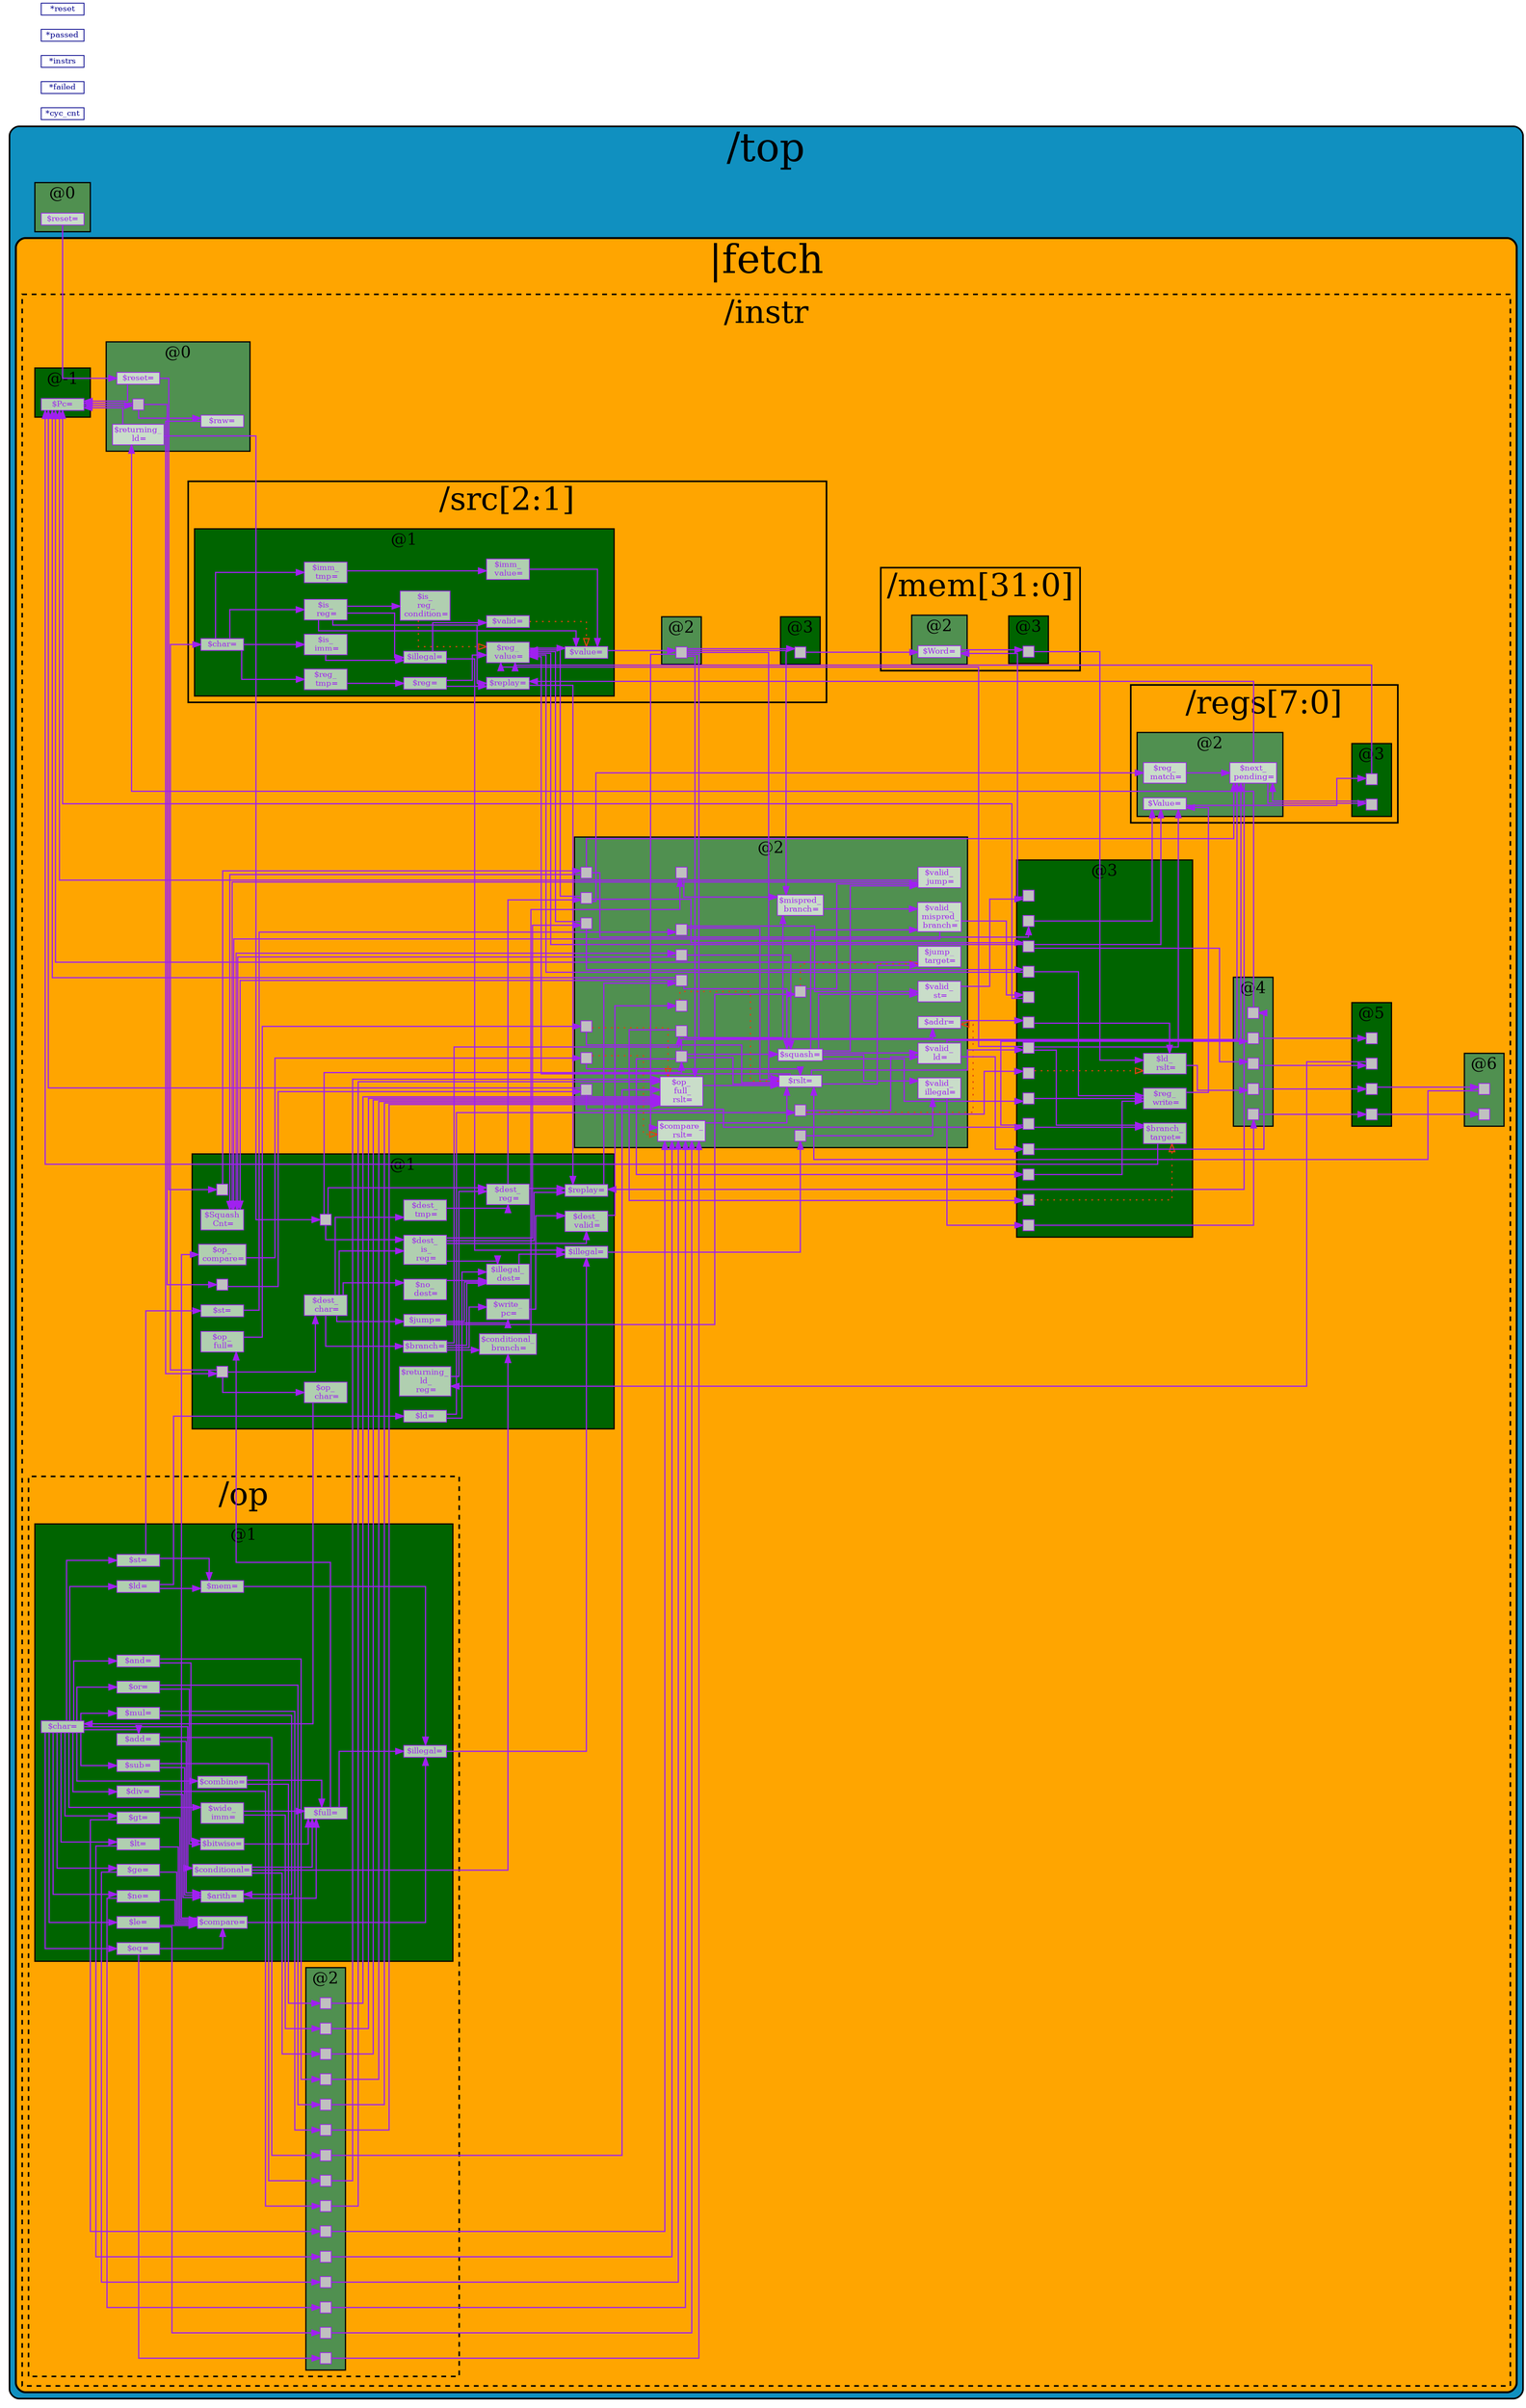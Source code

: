 // Generated by SandPiper(TM) 1.9-2018/02/11-beta from Redwood EDA.
// (Installed here: /home/devel/SandPiper_1.9-2018_02_11-beta_distro.)
// Redwood EDA does not claim intellectual property rights to this file and provides no warranty regarding its correctness or quality.


// Transaction Flow Graph:

strict digraph "top.tlv" {
   graph [layout = dot, rankdir = "LR", outputorder = edgesfirst, splines = ortho];
   node [layer = 4, shape = star, height = 0.02, style = filled, fontsize = 10, fontcolor = "purple", color = "purple", fillcolor = "#ffffffb0", penwidth = 1.0, margin = "0.03,0.03"];
   edge [layer = 3, weight = 4, penwidth = 1.5, color = "purple", fontcolor = "#00D000", labelfontcolor = "purple"];
   subgraph "cluster." {
      fillcolor = "#1090c0"
      style = "filled,rounded"
      penwidth = 2.0
      fontsize = 50
      tooltip = "/top"
      id = "id0{logical_entity=#Q##Q#}"
      label = "/top"
      subgraph "cluster.stage0" {
         "$reset@0" [fillcolor = "#ffffffb0", shape = box, label = "$reset=", id = "id1{logical_entity=#Q#$reset#Q#}", tooltip = "$reset = *reset;"];
      }
      subgraph "cluster.stage0" {
         style = "filled"
         fontsize = 20
         penwidth = 1.5
         label = "@0"
         id = "id2{logical_entity=#Q#|none@0#Q#}"
         tooltip = "@0"
         fillcolor = "#509050"
      }
      subgraph "cluster.|fetch" {
         fillcolor = "orange"
         style = "filled,rounded"
         penwidth = 2.5
         fontsize = 50
         tooltip = "|fetch"
         id = "id3{logical_entity=#Q#|fetch#Q#}"
         label = "|fetch"
         subgraph "cluster.|fetch/instr" {
            fillcolor = "orange"
fontsize = 40
penwidth = 2.0
            style = "dashed,filled"
            tooltip = "|fetch/instr"
            id = "id4{logical_entity=#Q#|fetch/instr#Q#}"
            label = "/instr"
            subgraph "cluster.stage-1" {
               "|fetch/instr$Pc@-1" [fillcolor = "#ffffffb0", shape = box, label = "$Pc=", id = "id5{logical_entity=#Q#|fetch/instr$Pc#Q#}", tooltip = "$Pc[11:0] <=
               $reset ? 0 :
               >>3$valid_mispred_branch ? >>3$branch_target :
               >>2$valid_jump ? >>2$jump_target :
               >>2$replay ? >>2$Pc :
               $returning_ld ? $RETAIN :  // Returning load, so next PC is the previous next PC (unless there was a branch that wasn't visible yet)
                        $Pc + 12'b1;"];
            }
            subgraph "cluster.stage0" {
               "|fetch/instr$Pc@0" [label = "", shape = box, fixedsize = true, width = 0.2, height = 0.2, penwidth = 1.0, shape = box, fillcolor = grey];
            }
            subgraph "cluster.stage1" {
               "|fetch/instr$Pc@1" [label = "", shape = box, fixedsize = true, width = 0.2, height = 0.2, penwidth = 1.0, shape = box, fillcolor = grey];
            }
            subgraph "cluster.stage2" {
               "|fetch/instr$Pc@2" [label = "", shape = box, fixedsize = true, width = 0.2, height = 0.2, penwidth = 1.0, shape = box, fillcolor = grey];
            }
            subgraph "cluster.stage3" {
               "|fetch/instr$Pc@3" [label = "", shape = box, fixedsize = true, width = 0.2, height = 0.2, penwidth = 1.0, shape = box, fillcolor = grey];
            }
            subgraph "cluster.stage4" {
               "|fetch/instr$Pc@4" [label = "", shape = box, fixedsize = true, width = 0.2, height = 0.2, penwidth = 1.0, shape = box, fillcolor = grey];
            }
            subgraph "cluster.stage5" {
               "|fetch/instr$Pc@5" [label = "", shape = box, fixedsize = true, width = 0.2, height = 0.2, penwidth = 1.0, shape = box, fillcolor = grey];
            }
            subgraph "cluster.stage1" {
               "|fetch/instr$SquashCnt@1" [fillcolor = "#ffffffb0", shape = box, label = "$Squash\n Cnt=", id = "id22{logical_entity=#Q#|fetch/instr$SquashCnt#Q#}", tooltip = "$SquashCnt[2:0] <=
               $reset                ? 3'b0 :
               $valid_mispred_branch ? 3 :
               $valid_jump           ? 2 :
               $replay               ? 3 - 3'b1:
               $SquashCnt == 3'b0    ? 3'b0 :
                                       $SquashCnt - 3'b1;"];
            }
            subgraph "cluster.stage2" {
               "|fetch/instr$SquashCnt@2" [label = "", shape = box, fixedsize = true, width = 0.2, height = 0.2, penwidth = 1.0, shape = box, fillcolor = grey];
            }
            subgraph "cluster.stage2" {
               "|fetch/instr$addr@2" [fillcolor = "#ffffffb0", shape = box, label = "$addr=", id = "id30{logical_entity=#Q#|fetch/instr$addr#Q#}", tooltip = "$addr[11:0] = /src[1]$value + /src[2]$value;"];
            }
            subgraph "cluster.stage3" {
               "|fetch/instr$addr@3" [label = "", shape = box, fixedsize = true, width = 0.2, height = 0.2, penwidth = 1.0, shape = box, fillcolor = grey];
            }
            subgraph "cluster.stage1" {
               "|fetch/instr$branch@1" [fillcolor = "#ffffffb0", shape = box, label = "$branch=", id = "id35{logical_entity=#Q#|fetch/instr$branch#Q#}", tooltip = "$branch = $dest_char == \"p\";"];
            }
            subgraph "cluster.stage2" {
               "|fetch/instr$branch@2" [label = "", shape = box, fixedsize = true, width = 0.2, height = 0.2, penwidth = 1.0, shape = box, fillcolor = grey];
            }
            subgraph "cluster.stage3" {
               "|fetch/instr$branch@3" [label = "", shape = box, fixedsize = true, width = 0.2, height = 0.2, penwidth = 1.0, shape = box, fillcolor = grey];
            }
            subgraph "cluster.stage3" {
               "|fetch/instr$branch_target@3" [fillcolor = "#ffffffb0", shape = box, label = "$branch_\n target=", id = "id39{logical_entity=#Q#|fetch/instr$branch_target#Q#}", tooltip = "$branch_target[11:0] = $Pc + 12'b1 + $rslt;"];
            }
            subgraph "cluster.stage2" {
               "|fetch/instr$compare_rslt@2" [fillcolor = "#ffffffb0", shape = box, label = "$compare_\n rslt=", id = "id43{logical_entity=#Q#|fetch/instr$compare_rslt#Q#}", tooltip = "$compare_rslt =
                  /op$eq ? /src[1]$value == /src[2]$value :
                  /op$ne ? /src[1]$value != /src[2]$value :
                  /op$lt ? /src[1]$value < /src[2]$value :
                  /op$gt ? /src[1]$value > /src[2]$value :
                  /op$le ? /src[1]$value <= /src[2]$value :
                  /op$ge ? /src[1]$value >= /src[2]$value :
                           1'b0;"];
            }
            subgraph "cluster.stage1" {
               "|fetch/instr$conditional_branch@1" [fillcolor = "#ffffffb0", shape = box, label = "$conditional_\n branch=", id = "id63{logical_entity=#Q#|fetch/instr$conditional_branch#Q#}", tooltip = "$conditional_branch = $branch && /op$conditional;"];
            }
            subgraph "cluster.stage2" {
               "|fetch/instr$conditional_branch@2" [label = "", shape = box, fixedsize = true, width = 0.2, height = 0.2, penwidth = 1.0, shape = box, fillcolor = grey];
            }
            subgraph "cluster.stage1" {
               "|fetch/instr$dest_char@1" [fillcolor = "#ffffffb0", shape = box, label = "$dest_\n char=", id = "id67{logical_entity=#Q#|fetch/instr$dest_char#Q#}", tooltip = "$dest_char[7:0] = $raw[39:32];"];
            }
            subgraph "cluster.stage1" {
               "|fetch/instr$dest_is_reg@1" [fillcolor = "#ffffffb0", shape = box, label = "$dest_\n is_\n reg=", id = "id69{logical_entity=#Q#|fetch/instr$dest_is_reg#Q#}", tooltip = "$dest_is_reg = ($dest_char >= \"a\" && $dest_char <= \"h\") || $returning_ld;"];
            }
            subgraph "cluster.stage2" {
               "|fetch/instr$dest_is_reg@2" [label = "", shape = box, fixedsize = true, width = 0.2, height = 0.2, penwidth = 1.0, shape = box, fillcolor = grey];
            }
            subgraph "cluster.stage3" {
               "|fetch/instr$dest_is_reg@3" [label = "", shape = box, fixedsize = true, width = 0.2, height = 0.2, penwidth = 1.0, shape = box, fillcolor = grey];
            }
            subgraph "cluster.stage1" {
               "|fetch/instr$dest_reg@1" [fillcolor = "#ffffffb0", shape = box, label = "$dest_\n reg=", id = "id75{logical_entity=#Q#|fetch/instr$dest_reg#Q#}", tooltip = "$dest_reg[2:0] = $returning_ld ? $returning_ld_reg : $dest_tmp[2:0];"];
            }
            subgraph "cluster.stage2" {
               "|fetch/instr$dest_reg@2" [label = "", shape = box, fixedsize = true, width = 0.2, height = 0.2, penwidth = 1.0, shape = box, fillcolor = grey];
            }
            subgraph "cluster.stage3" {
               "|fetch/instr$dest_reg@3" [label = "", shape = box, fixedsize = true, width = 0.2, height = 0.2, penwidth = 1.0, shape = box, fillcolor = grey];
            }
            subgraph "cluster.stage4" {
               "|fetch/instr$dest_reg@4" [label = "", shape = box, fixedsize = true, width = 0.2, height = 0.2, penwidth = 1.0, shape = box, fillcolor = grey];
            }
            subgraph "cluster.stage5" {
               "|fetch/instr$dest_reg@5" [label = "", shape = box, fixedsize = true, width = 0.2, height = 0.2, penwidth = 1.0, shape = box, fillcolor = grey];
            }
            subgraph "cluster.stage1" {
               "|fetch/instr$dest_tmp@1" [fillcolor = "#ffffffb0", shape = box, label = "$dest_\n tmp=", id = "id83{logical_entity=#Q#|fetch/instr$dest_tmp#Q#}", tooltip = "$dest_tmp[7:0] = $dest_char - \"a\";"];
            }
            subgraph "cluster.stage1" {
               "|fetch/instr$dest_valid@1" [fillcolor = "#ffffffb0", shape = box, label = "$dest_\n valid=", id = "id85{logical_entity=#Q#|fetch/instr$dest_valid#Q#}", tooltip = "$dest_valid = $write_pc || $dest_is_reg;"];
            }
            subgraph "cluster.stage2" {
               "|fetch/instr$dest_valid@2" [label = "", shape = box, fixedsize = true, width = 0.2, height = 0.2, penwidth = 1.0, shape = box, fillcolor = grey];
            }
            subgraph "cluster.stage1" {
               "|fetch/instr$illegal@1" [fillcolor = "#ffffffb0", shape = box, label = "$illegal=", id = "id89{logical_entity=#Q#|fetch/instr$illegal#Q#}", tooltip = "$illegal = $illegal_dest || (| /src[*]$illegal) || /op$illegal;"];
            }
            subgraph "cluster.stage2" {
               "|fetch/instr$illegal@2" [label = "", shape = box, fixedsize = true, width = 0.2, height = 0.2, penwidth = 1.0, shape = box, fillcolor = grey];
            }
            subgraph "cluster.stage1" {
               "|fetch/instr$illegal_dest@1" [fillcolor = "#ffffffb0", shape = box, label = "$illegal_\n dest=", id = "id94{logical_entity=#Q#|fetch/instr$illegal_dest#Q#}", tooltip = "$illegal_dest = !($dest_is_reg || 
                              (($branch || $jump || $no_dest) && ! $ld));"];
            }
            subgraph "cluster.stage1" {
               "|fetch/instr$jump@1" [fillcolor = "#ffffffb0", shape = box, label = "$jump=", id = "id100{logical_entity=#Q#|fetch/instr$jump#Q#}", tooltip = "$jump = $dest_char == \"P\";"];
            }
            subgraph "cluster.stage2" {
               "|fetch/instr$jump@2" [label = "", shape = box, fixedsize = true, width = 0.2, height = 0.2, penwidth = 1.0, shape = box, fillcolor = grey];
            }
            subgraph "cluster.stage2" {
               "|fetch/instr$jump_target@2" [fillcolor = "#ffffffb0", shape = box, label = "$jump_\n target=", id = "id103{logical_entity=#Q#|fetch/instr$jump_target#Q#}", tooltip = "$jump_target[11:0] = $rslt;"];
            }
            subgraph "cluster.stage1" {
               "|fetch/instr$ld@1" [fillcolor = "#ffffffb0", shape = box, label = "$ld=", id = "id106{logical_entity=#Q#|fetch/instr$ld#Q#}", tooltip = "$ld = /op$ld;"];
            }
            subgraph "cluster.stage2" {
               "|fetch/instr$ld@2" [label = "", shape = box, fixedsize = true, width = 0.2, height = 0.2, penwidth = 1.0, shape = box, fillcolor = grey];
            }
            subgraph "cluster.stage3" {
               "|fetch/instr$ld@3" [label = "", shape = box, fixedsize = true, width = 0.2, height = 0.2, penwidth = 1.0, shape = box, fillcolor = grey];
            }
            subgraph "cluster.stage3" {
               "|fetch/instr$ld_rslt@3" [fillcolor = "#ffffffb0", shape = box, label = "$ld_\n rslt=", id = "id110{logical_entity=#Q#|fetch/instr$ld_rslt#Q#}", tooltip = "$ld_rslt[11:0] = /mem[$addr[4:0]]$Word;"];
            }
            subgraph "cluster.stage4" {
               "|fetch/instr$ld_rslt@4" [label = "", shape = box, fixedsize = true, width = 0.2, height = 0.2, penwidth = 1.0, shape = box, fillcolor = grey];
            }
            subgraph "cluster.stage5" {
               "|fetch/instr$ld_rslt@5" [label = "", shape = box, fixedsize = true, width = 0.2, height = 0.2, penwidth = 1.0, shape = box, fillcolor = grey];
            }
            subgraph "cluster.stage6" {
               "|fetch/instr$ld_rslt@6" [label = "", shape = box, fixedsize = true, width = 0.2, height = 0.2, penwidth = 1.0, shape = box, fillcolor = grey];
            }
            subgraph "cluster.stage2" {
               "|fetch/instr$mispred_branch@2" [fillcolor = "#ffffffb0", shape = box, label = "$mispred_\n branch=", id = "id117{logical_entity=#Q#|fetch/instr$mispred_branch#Q#}", tooltip = "$mispred_branch = $branch && ! ($conditional_branch && /src[2]$value[11]);"];
            }
            subgraph "cluster.stage1" {
               "|fetch/instr$no_dest@1" [fillcolor = "#ffffffb0", shape = box, label = "$no_\n dest=", id = "id121{logical_entity=#Q#|fetch/instr$no_dest#Q#}", tooltip = "$no_dest = $dest_char == \"0\";"];
            }
            subgraph "cluster.stage1" {
               "|fetch/instr$op_char@1" [fillcolor = "#ffffffb0", shape = box, label = "$op_\n char=", id = "id123{logical_entity=#Q#|fetch/instr$op_char#Q#}", tooltip = "$op_char[7:0] = $raw[15:8];"];
            }
            subgraph "cluster.stage1" {
               "|fetch/instr$op_compare@1" [fillcolor = "#ffffffb0", shape = box, label = "$op_\n compare=", id = "id125{logical_entity=#Q#|fetch/instr$op_compare#Q#}", tooltip = "$op_compare = /op$compare;"];
            }
            subgraph "cluster.stage2" {
               "|fetch/instr$op_compare@2" [label = "", shape = box, fixedsize = true, width = 0.2, height = 0.2, penwidth = 1.0, shape = box, fillcolor = grey];
            }
            subgraph "cluster.stage1" {
               "|fetch/instr$op_full@1" [fillcolor = "#ffffffb0", shape = box, label = "$op_\n full=", id = "id128{logical_entity=#Q#|fetch/instr$op_full#Q#}", tooltip = "$op_full = /op$full;"];
            }
            subgraph "cluster.stage2" {
               "|fetch/instr$op_full@2" [label = "", shape = box, fixedsize = true, width = 0.2, height = 0.2, penwidth = 1.0, shape = box, fillcolor = grey];
            }
            subgraph "cluster.stage2" {
               "|fetch/instr$op_full_rslt@2" [fillcolor = "#ffffffb0", shape = box, label = "$op_\n full_\n rslt=", id = "id131{logical_entity=#Q#|fetch/instr$op_full_rslt#Q#}", tooltip = "$op_full_rslt[11:0] =
                  /op$add ? /src[1]$value + /src[2]$value :
                  /op$sub ? /src[1]$value - /src[2]$value :
                  /op$mul ? /src[1]$value * /src[2]$value :
                  /op$div ? /src[1]$value * /src[2]$value :
                  /op$and ? /src[1]$value & /src[2]$value :
                  /op$or ? /src[1]$value | /src[2]$value :
                  /op$wide_imm ? {6'b0, /src[1]$value[2:0], /src[2]$value[2:0]} :
                  /op$combine ? {/src[1]$value[5:0], /src[2]$value[5:0]} :
                  /op$conditional ? (/src[2]$value[11] ? 12'b0 : /src[1]$value) :
                                    12'b0;"];
            }
            subgraph "cluster.stage0" {
               "|fetch/instr$raw@0" [fillcolor = "#ffffffb0", shape = box, label = "$raw=", id = "id160{logical_entity=#Q#|fetch/instr$raw#Q#}", tooltip = "$raw[39:0] = *instrs\\[$Pc[3:0]\\];"];
            }
            subgraph "cluster.stage1" {
               "|fetch/instr$raw@1" [label = "", shape = box, fixedsize = true, width = 0.2, height = 0.2, penwidth = 1.0, shape = box, fillcolor = grey];
            }
            subgraph "cluster.stage3" {
               "|fetch/instr$reg_write@3" [fillcolor = "#ffffffb0", shape = box, label = "$reg_\n write=", id = "id163{logical_entity=#Q#|fetch/instr$reg_write#Q#}", tooltip = "$reg_write = ($dest_is_reg && ! $squash) || $returning_ld;"];
            }
            subgraph "cluster.stage1" {
               "|fetch/instr$replay@1" [fillcolor = "#ffffffb0", shape = box, label = "$replay=", id = "id167{logical_entity=#Q#|fetch/instr$replay#Q#}", tooltip = "$replay = | /src[*]$replay || ($dest_is_reg && /regs[$dest_reg]>>1$next_pending);"];
            }
            subgraph "cluster.stage2" {
               "|fetch/instr$replay@2" [label = "", shape = box, fixedsize = true, width = 0.2, height = 0.2, penwidth = 1.0, shape = box, fillcolor = grey];
            }
            subgraph "cluster.stage0" {
               "|fetch/instr$reset@0" [fillcolor = "#ffffffb0", shape = box, label = "$reset=", id = "id173{logical_entity=#Q#|fetch/instr$reset#Q#}", tooltip = "$reset = /top<>0$reset;"];
            }
            subgraph "cluster.stage1" {
               "|fetch/instr$reset@1" [label = "", shape = box, fixedsize = true, width = 0.2, height = 0.2, penwidth = 1.0, shape = box, fillcolor = grey];
            }
            subgraph "cluster.stage2" {
               "|fetch/instr$reset@2" [label = "", shape = box, fixedsize = true, width = 0.2, height = 0.2, penwidth = 1.0, shape = box, fillcolor = grey];
            }
            subgraph "cluster.stage3" {
               "|fetch/instr$reset@3" [label = "", shape = box, fixedsize = true, width = 0.2, height = 0.2, penwidth = 1.0, shape = box, fillcolor = grey];
            }
            subgraph "cluster.stage0" {
               "|fetch/instr$returning_ld@0" [fillcolor = "#ffffffb0", shape = box, label = "$returning_\n ld=", id = "id178{logical_entity=#Q#|fetch/instr$returning_ld#Q#}", tooltip = "$returning_ld = >>4$valid_ld;"];
            }
            subgraph "cluster.stage1" {
               "|fetch/instr$returning_ld@1" [label = "", shape = box, fixedsize = true, width = 0.2, height = 0.2, penwidth = 1.0, shape = box, fillcolor = grey];
            }
            subgraph "cluster.stage2" {
               "|fetch/instr$returning_ld@2" [label = "", shape = box, fixedsize = true, width = 0.2, height = 0.2, penwidth = 1.0, shape = box, fillcolor = grey];
            }
            subgraph "cluster.stage3" {
               "|fetch/instr$returning_ld@3" [label = "", shape = box, fixedsize = true, width = 0.2, height = 0.2, penwidth = 1.0, shape = box, fillcolor = grey];
            }
            subgraph "cluster.stage1" {
               "|fetch/instr$returning_ld_reg@1" [fillcolor = "#ffffffb0", shape = box, label = "$returning_\n ld_\n reg=", id = "id183{logical_entity=#Q#|fetch/instr$returning_ld_reg#Q#}", tooltip = "$returning_ld_reg[2:0] = >>4$dest_reg;"];
            }
            subgraph "cluster.stage2" {
               "|fetch/instr$rslt@2" [fillcolor = "#ffffffb0", shape = box, label = "$rslt=", id = "id185{logical_entity=#Q#|fetch/instr$rslt#Q#}", tooltip = "$rslt[11:0] =
                  $returning_ld ? >>4$ld_rslt :
                  $st ? /src[1]$value :
                  $op_full ? $op_full_rslt :
                  $op_compare ? {12{$compare_rslt}} :
                  //$ld ? $ld_rslt :
                        12'b0;"];
            }
            subgraph "cluster.stage3" {
               "|fetch/instr$rslt@3" [label = "", shape = box, fixedsize = true, width = 0.2, height = 0.2, penwidth = 1.0, shape = box, fillcolor = grey];
            }
            subgraph "cluster.stage2" {
               "|fetch/instr$squash@2" [fillcolor = "#ffffffb0", shape = box, label = "$squash=", id = "id196{logical_entity=#Q#|fetch/instr$squash#Q#}", tooltip = "$squash = | $SquashCnt || $returning_ld || $replay;"];
            }
            subgraph "cluster.stage3" {
               "|fetch/instr$squash@3" [label = "", shape = box, fixedsize = true, width = 0.2, height = 0.2, penwidth = 1.0, shape = box, fillcolor = grey];
            }
            subgraph "cluster.stage1" {
               "|fetch/instr$st@1" [fillcolor = "#ffffffb0", shape = box, label = "$st=", id = "id201{logical_entity=#Q#|fetch/instr$st#Q#}", tooltip = "$st = /op$st;"];
            }
            subgraph "cluster.stage2" {
               "|fetch/instr$st@2" [label = "", shape = box, fixedsize = true, width = 0.2, height = 0.2, penwidth = 1.0, shape = box, fillcolor = grey];
            }
            subgraph "cluster.stage2" {
               "|fetch/instr$valid_illegal@2" [fillcolor = "#ffffffb0", shape = box, label = "$valid_\n illegal=", id = "id204{logical_entity=#Q#|fetch/instr$valid_illegal#Q#}", tooltip = "$valid_illegal = $illegal && ! $squash;"];
            }
            subgraph "cluster.stage3" {
               "|fetch/instr$valid_illegal@3" [label = "", shape = box, fixedsize = true, width = 0.2, height = 0.2, penwidth = 1.0, shape = box, fillcolor = grey];
            }
            subgraph "cluster.stage4" {
               "|fetch/instr$valid_illegal@4" [label = "", shape = box, fixedsize = true, width = 0.2, height = 0.2, penwidth = 1.0, shape = box, fillcolor = grey];
            }
            subgraph "cluster.stage5" {
               "|fetch/instr$valid_illegal@5" [label = "", shape = box, fixedsize = true, width = 0.2, height = 0.2, penwidth = 1.0, shape = box, fillcolor = grey];
            }
            subgraph "cluster.stage6" {
               "|fetch/instr$valid_illegal@6" [label = "", shape = box, fixedsize = true, width = 0.2, height = 0.2, penwidth = 1.0, shape = box, fillcolor = grey];
            }
            subgraph "cluster.stage2" {
               "|fetch/instr$valid_jump@2" [fillcolor = "#ffffffb0", shape = box, label = "$valid_\n jump=", id = "id211{logical_entity=#Q#|fetch/instr$valid_jump#Q#}", tooltip = "$valid_jump = $jump && ! $squash;"];
            }
            subgraph "cluster.stage2" {
               "|fetch/instr$valid_ld@2" [fillcolor = "#ffffffb0", shape = box, label = "$valid_\n ld=", id = "id214{logical_entity=#Q#|fetch/instr$valid_ld#Q#}", tooltip = "$valid_ld = $ld && ! $squash;"];
            }
            subgraph "cluster.stage3" {
               "|fetch/instr$valid_ld@3" [label = "", shape = box, fixedsize = true, width = 0.2, height = 0.2, penwidth = 1.0, shape = box, fillcolor = grey];
            }
            subgraph "cluster.stage4" {
               "|fetch/instr$valid_ld@4" [label = "", shape = box, fixedsize = true, width = 0.2, height = 0.2, penwidth = 1.0, shape = box, fillcolor = grey];
            }
            subgraph "cluster.stage2" {
               "|fetch/instr$valid_mispred_branch@2" [fillcolor = "#ffffffb0", shape = box, label = "$valid_\n mispred_\n branch=", id = "id219{logical_entity=#Q#|fetch/instr$valid_mispred_branch#Q#}", tooltip = "$valid_mispred_branch = $mispred_branch && ~$squash;"];
            }
            subgraph "cluster.stage3" {
               "|fetch/instr$valid_mispred_branch@3" [label = "", shape = box, fixedsize = true, width = 0.2, height = 0.2, penwidth = 1.0, shape = box, fillcolor = grey];
            }
            subgraph "cluster.stage2" {
               "|fetch/instr$valid_st@2" [fillcolor = "#ffffffb0", shape = box, label = "$valid_\n st=", id = "id223{logical_entity=#Q#|fetch/instr$valid_st#Q#}", tooltip = "$valid_st = $st && ! $squash;"];
            }
            subgraph "cluster.stage3" {
               "|fetch/instr$valid_st@3" [label = "", shape = box, fixedsize = true, width = 0.2, height = 0.2, penwidth = 1.0, shape = box, fillcolor = grey];
            }
            subgraph "cluster.stage1" {
               "|fetch/instr$write_pc@1" [fillcolor = "#ffffffb0", shape = box, label = "$write_\n pc=", id = "id227{logical_entity=#Q#|fetch/instr$write_pc#Q#}", tooltip = "$write_pc = $jump || $branch;"];
            }
            subgraph "cluster.stage-1" {
               style = "filled"
               fontsize = 20
               penwidth = 1.5
               label = "@-1"
               id = "id230{logical_entity=#Q#|fetch@-2#Q#}"
               tooltip = "|fetch/instr@-1"
               fillcolor = "darkgreen"
            }
            subgraph "cluster.stage0" {
               style = "filled"
               fontsize = 20
               penwidth = 1.5
               label = "@0"
               id = "id231{logical_entity=#Q#|fetch@0#Q#}"
               tooltip = "|fetch/instr@0"
               fillcolor = "#509050"
            }
            subgraph "cluster.stage1" {
               style = "filled"
               fontsize = 20
               penwidth = 1.5
               label = "@1"
               id = "id232{logical_entity=#Q#|fetch@2#Q#}"
               tooltip = "|fetch/instr@1"
               fillcolor = "darkgreen"
            }
            subgraph "cluster.stage2" {
               style = "filled"
               fontsize = 20
               penwidth = 1.5
               label = "@2"
               id = "id233{logical_entity=#Q#|fetch@4#Q#}"
               tooltip = "|fetch/instr@2"
               fillcolor = "#509050"
            }
            subgraph "cluster.stage3" {
               style = "filled"
               fontsize = 20
               penwidth = 1.5
               label = "@3"
               id = "id234{logical_entity=#Q#|fetch@6#Q#}"
               tooltip = "|fetch/instr@3"
               fillcolor = "darkgreen"
            }
            subgraph "cluster.stage4" {
               style = "filled"
               fontsize = 20
               penwidth = 1.5
               label = "@4"
               id = "id235{logical_entity=#Q#|fetch@8#Q#}"
               tooltip = "|fetch/instr@4"
               fillcolor = "#509050"
            }
            subgraph "cluster.stage5" {
               style = "filled"
               fontsize = 20
               penwidth = 1.5
               label = "@5"
               id = "id236{logical_entity=#Q#|fetch@10#Q#}"
               tooltip = "|fetch/instr@5"
               fillcolor = "darkgreen"
            }
            subgraph "cluster.stage6" {
               style = "filled"
               fontsize = 20
               penwidth = 1.5
               label = "@6"
               id = "id237{logical_entity=#Q#|fetch@12#Q#}"
               tooltip = "|fetch/instr@6"
               fillcolor = "#509050"
            }
            subgraph "cluster.|fetch/instr/mem" {
               fillcolor = "orange"
fontsize = 40
penwidth = 2.0
               style = filled
               tooltip = "|fetch/instr/mem[31:0]"
               id = "id238{logical_entity=#Q#|fetch/instr/mem#Q#}"
               label = "/mem[31:0]"
               subgraph "cluster.stage2" {
                  "|fetch/instr/mem$Word@2" [fillcolor = "#ffffffb0", shape = box, label = "$Word=", id = "id239{logical_entity=#Q#|fetch/instr/mem$Word#Q#}", tooltip = "\\always_comb
               if ($valid_st)
                  /mem[/src[2]$value[4:0]]<<1$$Word[11:0] = /src[1]$value;"];
               }
               subgraph "cluster.stage3" {
                  "|fetch/instr/mem$Word@3" [label = "", shape = box, fixedsize = true, width = 0.2, height = 0.2, penwidth = 1.0, shape = box, fillcolor = grey];
               }
               subgraph "cluster.stage2" {
                  style = "filled"
                  fontsize = 20
                  penwidth = 1.5
                  label = "@2"
                  id = "id244{logical_entity=#Q#|fetch@4#Q#}"
                  tooltip = "|fetch/instr/mem[31:0]@2"
                  fillcolor = "#509050"
               }
               subgraph "cluster.stage3" {
                  style = "filled"
                  fontsize = 20
                  penwidth = 1.5
                  label = "@3"
                  id = "id245{logical_entity=#Q#|fetch@6#Q#}"
                  tooltip = "|fetch/instr/mem[31:0]@3"
                  fillcolor = "darkgreen"
               }
            }
            subgraph "cluster.|fetch/instr/op" {
               fillcolor = "orange"
fontsize = 40
penwidth = 2.0
               style = "dashed,filled"
               tooltip = "|fetch/instr/op"
               id = "id246{logical_entity=#Q#|fetch/instr/op#Q#}"
               label = "/op"
               subgraph "cluster.stage1" {
                  "|fetch/instr/op$add@1" [fillcolor = "#ffffffb0", shape = box, label = "$add=", id = "id247{logical_entity=#Q#|fetch/instr/op$add#Q#}", tooltip = "$add = $char == \"+\";"];
               }
               subgraph "cluster.stage2" {
                  "|fetch/instr/op$add@2" [label = "", shape = box, fixedsize = true, width = 0.2, height = 0.2, penwidth = 1.0, shape = box, fillcolor = grey];
               }
               subgraph "cluster.stage1" {
                  "|fetch/instr/op$and@1" [fillcolor = "#ffffffb0", shape = box, label = "$and=", id = "id250{logical_entity=#Q#|fetch/instr/op$and#Q#}", tooltip = "$and = $char == \"&\";"];
               }
               subgraph "cluster.stage2" {
                  "|fetch/instr/op$and@2" [label = "", shape = box, fixedsize = true, width = 0.2, height = 0.2, penwidth = 1.0, shape = box, fillcolor = grey];
               }
               subgraph "cluster.stage1" {
                  "|fetch/instr/op$arith@1" [fillcolor = "#ffffffb0", shape = box, label = "$arith=", id = "id253{logical_entity=#Q#|fetch/instr/op$arith#Q#}", tooltip = "$arith = $add || $sub || $mul || $div;"];
               }
               subgraph "cluster.stage1" {
                  "|fetch/instr/op$bitwise@1" [fillcolor = "#ffffffb0", shape = box, label = "$bitwise=", id = "id258{logical_entity=#Q#|fetch/instr/op$bitwise#Q#}", tooltip = "$bitwise = $and || $or;"];
               }
               subgraph "cluster.stage1" {
                  "|fetch/instr/op$char@1" [fillcolor = "#ffffffb0", shape = box, label = "$char=", id = "id261{logical_entity=#Q#|fetch/instr/op$char#Q#}", tooltip = "$char[7:0] = /instr$op_char;"];
               }
               subgraph "cluster.stage1" {
                  "|fetch/instr/op$combine@1" [fillcolor = "#ffffffb0", shape = box, label = "$combine=", id = "id263{logical_entity=#Q#|fetch/instr/op$combine#Q#}", tooltip = "$combine = $char == \",\";"];
               }
               subgraph "cluster.stage2" {
                  "|fetch/instr/op$combine@2" [label = "", shape = box, fixedsize = true, width = 0.2, height = 0.2, penwidth = 1.0, shape = box, fillcolor = grey];
               }
               subgraph "cluster.stage1" {
                  "|fetch/instr/op$compare@1" [fillcolor = "#ffffffb0", shape = box, label = "$compare=", id = "id266{logical_entity=#Q#|fetch/instr/op$compare#Q#}", tooltip = "$compare = $eq || $ne || $lt || $gt || $le || $ge;"];
               }
               subgraph "cluster.stage1" {
                  "|fetch/instr/op$conditional@1" [fillcolor = "#ffffffb0", shape = box, label = "$conditional=", id = "id273{logical_entity=#Q#|fetch/instr/op$conditional#Q#}", tooltip = "$conditional = $char == \"?\";"];
               }
               subgraph "cluster.stage2" {
                  "|fetch/instr/op$conditional@2" [label = "", shape = box, fixedsize = true, width = 0.2, height = 0.2, penwidth = 1.0, shape = box, fillcolor = grey];
               }
               subgraph "cluster.stage1" {
                  "|fetch/instr/op$div@1" [fillcolor = "#ffffffb0", shape = box, label = "$div=", id = "id276{logical_entity=#Q#|fetch/instr/op$div#Q#}", tooltip = "$div = $char == \"/\";"];
               }
               subgraph "cluster.stage2" {
                  "|fetch/instr/op$div@2" [label = "", shape = box, fixedsize = true, width = 0.2, height = 0.2, penwidth = 1.0, shape = box, fillcolor = grey];
               }
               subgraph "cluster.stage1" {
                  "|fetch/instr/op$eq@1" [fillcolor = "#ffffffb0", shape = box, label = "$eq=", id = "id279{logical_entity=#Q#|fetch/instr/op$eq#Q#}", tooltip = "$eq = $char == \"=\";"];
               }
               subgraph "cluster.stage2" {
                  "|fetch/instr/op$eq@2" [label = "", shape = box, fixedsize = true, width = 0.2, height = 0.2, penwidth = 1.0, shape = box, fillcolor = grey];
               }
               subgraph "cluster.stage1" {
                  "|fetch/instr/op$full@1" [fillcolor = "#ffffffb0", shape = box, label = "$full=", id = "id282{logical_entity=#Q#|fetch/instr/op$full#Q#}", tooltip = "$full = $arith || $bitwise || $wide_imm || $combine || $conditional;"];
               }
               subgraph "cluster.stage1" {
                  "|fetch/instr/op$ge@1" [fillcolor = "#ffffffb0", shape = box, label = "$ge=", id = "id288{logical_entity=#Q#|fetch/instr/op$ge#Q#}", tooltip = "$ge = $char == \"]\";"];
               }
               subgraph "cluster.stage2" {
                  "|fetch/instr/op$ge@2" [label = "", shape = box, fixedsize = true, width = 0.2, height = 0.2, penwidth = 1.0, shape = box, fillcolor = grey];
               }
               subgraph "cluster.stage1" {
                  "|fetch/instr/op$gt@1" [fillcolor = "#ffffffb0", shape = box, label = "$gt=", id = "id291{logical_entity=#Q#|fetch/instr/op$gt#Q#}", tooltip = "$gt = $char == \">\";"];
               }
               subgraph "cluster.stage2" {
                  "|fetch/instr/op$gt@2" [label = "", shape = box, fixedsize = true, width = 0.2, height = 0.2, penwidth = 1.0, shape = box, fillcolor = grey];
               }
               subgraph "cluster.stage1" {
                  "|fetch/instr/op$illegal@1" [fillcolor = "#ffffffb0", shape = box, label = "$illegal=", id = "id294{logical_entity=#Q#|fetch/instr/op$illegal#Q#}", tooltip = "$illegal = !($compare || $full || $mem);"];
               }
               subgraph "cluster.stage1" {
                  "|fetch/instr/op$ld@1" [fillcolor = "#ffffffb0", shape = box, label = "$ld=", id = "id298{logical_entity=#Q#|fetch/instr/op$ld#Q#}", tooltip = "$ld = $char == \"{\";"];
               }
               subgraph "cluster.stage1" {
                  "|fetch/instr/op$le@1" [fillcolor = "#ffffffb0", shape = box, label = "$le=", id = "id300{logical_entity=#Q#|fetch/instr/op$le#Q#}", tooltip = "$le = $char == \"[\";"];
               }
               subgraph "cluster.stage2" {
                  "|fetch/instr/op$le@2" [label = "", shape = box, fixedsize = true, width = 0.2, height = 0.2, penwidth = 1.0, shape = box, fillcolor = grey];
               }
               subgraph "cluster.stage1" {
                  "|fetch/instr/op$lt@1" [fillcolor = "#ffffffb0", shape = box, label = "$lt=", id = "id303{logical_entity=#Q#|fetch/instr/op$lt#Q#}", tooltip = "$lt = $char == \"<\";"];
               }
               subgraph "cluster.stage2" {
                  "|fetch/instr/op$lt@2" [label = "", shape = box, fixedsize = true, width = 0.2, height = 0.2, penwidth = 1.0, shape = box, fillcolor = grey];
               }
               subgraph "cluster.stage1" {
                  "|fetch/instr/op$mem@1" [fillcolor = "#ffffffb0", shape = box, label = "$mem=", id = "id306{logical_entity=#Q#|fetch/instr/op$mem#Q#}", tooltip = "$mem = $ld || $st;"];
               }
               subgraph "cluster.stage1" {
                  "|fetch/instr/op$mul@1" [fillcolor = "#ffffffb0", shape = box, label = "$mul=", id = "id309{logical_entity=#Q#|fetch/instr/op$mul#Q#}", tooltip = "$mul = $char == \"*\";"];
               }
               subgraph "cluster.stage2" {
                  "|fetch/instr/op$mul@2" [label = "", shape = box, fixedsize = true, width = 0.2, height = 0.2, penwidth = 1.0, shape = box, fillcolor = grey];
               }
               subgraph "cluster.stage1" {
                  "|fetch/instr/op$ne@1" [fillcolor = "#ffffffb0", shape = box, label = "$ne=", id = "id312{logical_entity=#Q#|fetch/instr/op$ne#Q#}", tooltip = "$ne = $char == \"!\";"];
               }
               subgraph "cluster.stage2" {
                  "|fetch/instr/op$ne@2" [label = "", shape = box, fixedsize = true, width = 0.2, height = 0.2, penwidth = 1.0, shape = box, fillcolor = grey];
               }
               subgraph "cluster.stage1" {
                  "|fetch/instr/op$or@1" [fillcolor = "#ffffffb0", shape = box, label = "$or=", id = "id315{logical_entity=#Q#|fetch/instr/op$or#Q#}", tooltip = "$or = $char == \"|\";"];
               }
               subgraph "cluster.stage2" {
                  "|fetch/instr/op$or@2" [label = "", shape = box, fixedsize = true, width = 0.2, height = 0.2, penwidth = 1.0, shape = box, fillcolor = grey];
               }
               subgraph "cluster.stage1" {
                  "|fetch/instr/op$st@1" [fillcolor = "#ffffffb0", shape = box, label = "$st=", id = "id318{logical_entity=#Q#|fetch/instr/op$st#Q#}", tooltip = "$st = $char == \"}\";"];
               }
               subgraph "cluster.stage1" {
                  "|fetch/instr/op$sub@1" [fillcolor = "#ffffffb0", shape = box, label = "$sub=", id = "id320{logical_entity=#Q#|fetch/instr/op$sub#Q#}", tooltip = "$sub = $char == \"-\";"];
               }
               subgraph "cluster.stage2" {
                  "|fetch/instr/op$sub@2" [label = "", shape = box, fixedsize = true, width = 0.2, height = 0.2, penwidth = 1.0, shape = box, fillcolor = grey];
               }
               subgraph "cluster.stage1" {
                  "|fetch/instr/op$wide_imm@1" [fillcolor = "#ffffffb0", shape = box, label = "$wide_\n imm=", id = "id323{logical_entity=#Q#|fetch/instr/op$wide_imm#Q#}", tooltip = "$wide_imm = $char == \"~\";"];
               }
               subgraph "cluster.stage2" {
                  "|fetch/instr/op$wide_imm@2" [label = "", shape = box, fixedsize = true, width = 0.2, height = 0.2, penwidth = 1.0, shape = box, fillcolor = grey];
               }
               subgraph "cluster.stage1" {
                  style = "filled"
                  fontsize = 20
                  penwidth = 1.5
                  label = "@1"
                  id = "id326{logical_entity=#Q#|fetch@2#Q#}"
                  tooltip = "|fetch/instr/op@1"
                  fillcolor = "darkgreen"
               }
               subgraph "cluster.stage2" {
                  style = "filled"
                  fontsize = 20
                  penwidth = 1.5
                  label = "@2"
                  id = "id327{logical_entity=#Q#|fetch@4#Q#}"
                  tooltip = "|fetch/instr/op@2"
                  fillcolor = "#509050"
               }
            }
            subgraph "cluster.|fetch/instr/regs" {
               fillcolor = "orange"
fontsize = 40
penwidth = 2.0
               style = filled
               tooltip = "|fetch/instr/regs[7:0]"
               id = "id328{logical_entity=#Q#|fetch/instr/regs#Q#}"
               label = "/regs[7:0]"
               subgraph "cluster.stage2" {
                  "|fetch/instr/regs$Value@2" [fillcolor = "#ffffffb0", shape = box, label = "$Value=", id = "id329{logical_entity=#Q#|fetch/instr/regs$Value#Q#}", tooltip = "\\always_comb
               if ($reg_write)
                  /regs[$dest_reg]<<1$$Value[11:0] = $reset ? 12'h0 : $rslt;"];
               }
               subgraph "cluster.stage3" {
                  "|fetch/instr/regs$Value@3" [label = "", shape = box, fixedsize = true, width = 0.2, height = 0.2, penwidth = 1.0, shape = box, fillcolor = grey];
               }
               subgraph "cluster.stage2" {
                  "|fetch/instr/regs$next_pending@2" [fillcolor = "#ffffffb0", shape = box, label = "$next_\n pending=", id = "id335{logical_entity=#Q#|fetch/instr/regs$next_pending#Q#}", tooltip = "$next_pending =  // Should be state, but need to consume prior to flop, which SandPiper doesn't support, yet.
                  /instr$reset ? 1'b0 :
                  // set for loads
                  /instr$valid_ld && $reg_match   ? 1'b1 :
                  // clear when load returns
                  /instr$returning_ld && $reg_match ? 1'b0 :
                               $RETAIN;"];
               }
               subgraph "cluster.stage3" {
                  "|fetch/instr/regs$next_pending@3" [label = "", shape = box, fixedsize = true, width = 0.2, height = 0.2, penwidth = 1.0, shape = box, fillcolor = grey];
               }
               subgraph "cluster.stage2" {
                  "|fetch/instr/regs$reg_match@2" [fillcolor = "#ffffffb0", shape = box, label = "$reg_\n match=", id = "id343{logical_entity=#Q#|fetch/instr/regs$reg_match#Q#}", tooltip = "$reg_match = /instr$dest_reg == #regs;"];
               }
               subgraph "cluster.stage2" {
                  style = "filled"
                  fontsize = 20
                  penwidth = 1.5
                  label = "@2"
                  id = "id345{logical_entity=#Q#|fetch@4#Q#}"
                  tooltip = "|fetch/instr/regs[7:0]@2"
                  fillcolor = "#509050"
               }
               subgraph "cluster.stage3" {
                  style = "filled"
                  fontsize = 20
                  penwidth = 1.5
                  label = "@3"
                  id = "id346{logical_entity=#Q#|fetch@6#Q#}"
                  tooltip = "|fetch/instr/regs[7:0]@3"
                  fillcolor = "darkgreen"
               }
            }
            subgraph "cluster.|fetch/instr/src" {
               fillcolor = "orange"
fontsize = 40
penwidth = 2.0
               style = filled
               tooltip = "|fetch/instr/src[2:1]"
               id = "id347{logical_entity=#Q#|fetch/instr/src#Q#}"
               label = "/src[2:1]"
               subgraph "cluster.stage1" {
                  "|fetch/instr/src$char@1" [fillcolor = "#ffffffb0", shape = box, label = "$char=", id = "id348{logical_entity=#Q#|fetch/instr/src$char#Q#}", tooltip = "$char[7:0] = (#src == 1) ? /instr$raw[23:16] : /instr$raw[7:0];"];
               }
               subgraph "cluster.stage1" {
                  "|fetch/instr/src$illegal@1" [fillcolor = "#ffffffb0", shape = box, label = "$illegal=", id = "id351{logical_entity=#Q#|fetch/instr/src$illegal#Q#}", tooltip = "$illegal = !($is_reg || $is_imm);"];
               }
               subgraph "cluster.stage1" {
                  "|fetch/instr/src$imm_tmp@1" [fillcolor = "#ffffffb0", shape = box, label = "$imm_\n tmp=", id = "id354{logical_entity=#Q#|fetch/instr/src$imm_tmp#Q#}", tooltip = "$imm_tmp[7:0] = $char - \"0\";"];
               }
               subgraph "cluster.stage1" {
                  "|fetch/instr/src$imm_value@1" [fillcolor = "#ffffffb0", shape = box, label = "$imm_\n value=", id = "id356{logical_entity=#Q#|fetch/instr/src$imm_value#Q#}", tooltip = "$imm_value[2:0] = $imm_tmp[2:0];"];
               }
               subgraph "cluster.stage1" {
                  "|fetch/instr/src$is_imm@1" [fillcolor = "#ffffffb0", shape = box, label = "$is_\n imm=", id = "id358{logical_entity=#Q#|fetch/instr/src$is_imm#Q#}", tooltip = "$is_imm = $char >= \"0\" && $char < \"8\";"];
               }
               subgraph "cluster.stage1" {
                  "|fetch/instr/src$is_reg@1" [fillcolor = "#ffffffb0", shape = box, label = "$is_\n reg=", id = "id361{logical_entity=#Q#|fetch/instr/src$is_reg#Q#}", tooltip = "$is_reg = $char >= \"a\" && $char <= \"h\";"];
               }
               subgraph "cluster.stage1" {
                  "|fetch/instr/src$is_reg_condition@1" [fillcolor = "#ffffffb0", shape = box, label = "$is_\n reg_\n condition=", id = "id364{logical_entity=#Q#|fetch/instr/src$is_reg_condition#Q#}", tooltip = "$is_reg_condition = $is_reg;"];
               }
               subgraph "cluster.stage1" {
                  "|fetch/instr/src$reg@1" [fillcolor = "#ffffffb0", shape = box, label = "$reg=", id = "id366{logical_entity=#Q#|fetch/instr/src$reg#Q#}", tooltip = "$reg[2:0] = $reg_tmp[2:0];"];
               }
               subgraph "cluster.stage1" {
                  "|fetch/instr/src$reg_tmp@1" [fillcolor = "#ffffffb0", shape = box, label = "$reg_\n tmp=", id = "id368{logical_entity=#Q#|fetch/instr/src$reg_tmp#Q#}", tooltip = "$reg_tmp[7:0] = $char - \"a\";"];
               }
               subgraph "cluster.stage1" {
                  "|fetch/instr/src$reg_value@1" [fillcolor = "#ffffffb0", shape = box, label = "$reg_\n value=", id = "id370{logical_entity=#Q#|fetch/instr/src$reg_value#Q#}", tooltip = "$reg_value[11:0] =
                     // Bypass stages:
                     (/instr>>1$dest_is_reg && (/instr>>1$dest_reg == $reg)) ? /instr>>1$rslt :
                     (/instr>>2$dest_is_reg && (/instr>>2$dest_reg == $reg)) ? /instr>>2$rslt :
                     
                     /instr/regs[$reg]>>2$Value;"];
               }
               subgraph "cluster.stage1" {
                  "|fetch/instr/src$replay@1" [fillcolor = "#ffffffb0", shape = box, label = "$replay=", id = "id382{logical_entity=#Q#|fetch/instr/src$replay#Q#}", tooltip = "$replay = $is_reg && /instr/regs[$reg]>>1$next_pending;"];
               }
               subgraph "cluster.stage1" {
                  "|fetch/instr/src$valid@1" [fillcolor = "#ffffffb0", shape = box, label = "$valid=", id = "id386{logical_entity=#Q#|fetch/instr/src$valid#Q#}", tooltip = "$valid = !$illegal;"];
               }
               subgraph "cluster.stage1" {
                  "|fetch/instr/src$value@1" [fillcolor = "#ffffffb0", shape = box, label = "$value=", id = "id388{logical_entity=#Q#|fetch/instr/src$value#Q#}", tooltip = "$value[11:0] = $is_reg ? $reg_value :
                                           {9'b0, $imm_value};"];
               }
               subgraph "cluster.stage2" {
                  "|fetch/instr/src$value@2" [label = "", shape = box, fixedsize = true, width = 0.2, height = 0.2, penwidth = 1.0, shape = box, fillcolor = grey];
               }
               subgraph "cluster.stage3" {
                  "|fetch/instr/src$value@3" [label = "", shape = box, fixedsize = true, width = 0.2, height = 0.2, penwidth = 1.0, shape = box, fillcolor = grey];
               }
               subgraph "cluster.stage1" {
                  style = "filled"
                  fontsize = 20
                  penwidth = 1.5
                  label = "@1"
                  id = "id395{logical_entity=#Q#|fetch@2#Q#}"
                  tooltip = "|fetch/instr/src[2:1]@1"
                  fillcolor = "darkgreen"
               }
               subgraph "cluster.stage2" {
                  style = "filled"
                  fontsize = 20
                  penwidth = 1.5
                  label = "@2"
                  id = "id396{logical_entity=#Q#|fetch@4#Q#}"
                  tooltip = "|fetch/instr/src[2:1]@2"
                  fillcolor = "#509050"
               }
               subgraph "cluster.stage3" {
                  style = "filled"
                  fontsize = 20
                  penwidth = 1.5
                  label = "@3"
                  id = "id397{logical_entity=#Q#|fetch@6#Q#}"
                  tooltip = "|fetch/instr/src[2:1]@3"
                  fillcolor = "darkgreen"
               }
            }
         }
      }
      subgraph "cluster.|none" {
         fillcolor = "orange"
         style = "filled,rounded"
         penwidth = 2.5
         fontsize = 50
         tooltip = "|none"
         id = "id398{logical_entity=#Q#|none#Q#}"
         label = "|none"
      }
   }

"*cyc_cnt" [shape = box, color = "#00008b", fontcolor = "#00008b", fillcolor = white];
"*failed" [shape = box, color = "#00008b", fontcolor = "#00008b", fillcolor = white];
"*instrs" [shape = box, color = "#00008b", fontcolor = "#00008b", fillcolor = white];
"*passed" [shape = box, color = "#00008b", fontcolor = "#00008b", fillcolor = white];
"*reset" [shape = box, color = "#00008b", fontcolor = "#00008b", fillcolor = white];

"|fetch/instr$Pc@-1" -> "|fetch/instr$Pc@0" [id = "id6{logical_entity=#Q#|fetch/instr$Pc#Q#}", weight = 10]
"|fetch/instr$Pc@0" -> "|fetch/instr$Pc@1" [id = "id7{logical_entity=#Q#|fetch/instr$Pc#Q#}", weight = 10]
"|fetch/instr$Pc@1" -> "|fetch/instr$Pc@2" [id = "id8{logical_entity=#Q#|fetch/instr$Pc#Q#}", weight = 10]
"|fetch/instr$Pc@2" -> "|fetch/instr$Pc@3" [id = "id9{logical_entity=#Q#|fetch/instr$Pc#Q#}", weight = 10]
"|fetch/instr$Pc@3" -> "|fetch/instr$Pc@4" [id = "id10{logical_entity=#Q#|fetch/instr$Pc#Q#}", weight = 10]
"|fetch/instr$Pc@4" -> "|fetch/instr$Pc@5" [id = "id11{logical_entity=#Q#|fetch/instr$Pc#Q#}", weight = 10]
"|fetch/instr$reset@0" -> "|fetch/instr$Pc@-1" [id = "id12{logical_entity=#Q#|fetch/instr$reset#Q#}", weight = 1, tooltip = "|fetch/instr$reset"]
"|fetch/instr$valid_mispred_branch@3" -> "|fetch/instr$Pc@-1" [id = "id13{logical_entity=#Q#|fetch/instr$valid_mispred_branch#Q#}", weight = 1, tooltip = "|fetch/instr$valid_mispred_branch>>3"]
"|fetch/instr$branch_target@3" -> "|fetch/instr$Pc@-1" [id = "id14{logical_entity=#Q#|fetch/instr$branch_target#Q#}", weight = 1, tooltip = "|fetch/instr$branch_target>>3"]
"|fetch/instr$valid_jump@2" -> "|fetch/instr$Pc@-1" [id = "id15{logical_entity=#Q#|fetch/instr$valid_jump#Q#}", weight = 1, tooltip = "|fetch/instr$valid_jump>>2"]
"|fetch/instr$jump_target@2" -> "|fetch/instr$Pc@-1" [id = "id16{logical_entity=#Q#|fetch/instr$jump_target#Q#}", weight = 1, tooltip = "|fetch/instr$jump_target>>2"]
"|fetch/instr$replay@2" -> "|fetch/instr$Pc@-1" [id = "id17{logical_entity=#Q#|fetch/instr$replay#Q#}", weight = 1, tooltip = "|fetch/instr$replay>>2"]
"|fetch/instr$Pc@2" -> "|fetch/instr$Pc@-1" [id = "id18{logical_entity=#Q#|fetch/instr$Pc#Q#}", weight = 1, tooltip = "|fetch/instr$Pc>>2"]
"|fetch/instr$returning_ld@0" -> "|fetch/instr$Pc@-1" [id = "id19{logical_entity=#Q#|fetch/instr$returning_ld#Q#}", weight = 1, tooltip = "|fetch/instr$returning_ld"]
"|fetch/instr$Pc@0" -> "|fetch/instr$Pc@-1" [id = "id20{logical_entity=#Q#|fetch/instr$Pc#Q#}", weight = 1, tooltip = "|fetch/instr$Pc"]
"|fetch/instr$Pc@0" -> "|fetch/instr$Pc@-1" [id = "id21{logical_entity=#Q#|fetch/instr$Pc#Q#}", weight = 1, tooltip = "|fetch/instr$Pc"]
"|fetch/instr$SquashCnt@1" -> "|fetch/instr$SquashCnt@2" [id = "id23{logical_entity=#Q#|fetch/instr$SquashCnt#Q#}", weight = 10]
"|fetch/instr$reset@2" -> "|fetch/instr$SquashCnt@1" [id = "id24{logical_entity=#Q#|fetch/instr$reset#Q#}", weight = 1, tooltip = "|fetch/instr$reset"]
"|fetch/instr$valid_mispred_branch@2" -> "|fetch/instr$SquashCnt@1" [id = "id25{logical_entity=#Q#|fetch/instr$valid_mispred_branch#Q#}", weight = 1, tooltip = "|fetch/instr$valid_mispred_branch"]
"|fetch/instr$valid_jump@2" -> "|fetch/instr$SquashCnt@1" [id = "id26{logical_entity=#Q#|fetch/instr$valid_jump#Q#}", weight = 1, tooltip = "|fetch/instr$valid_jump"]
"|fetch/instr$replay@2" -> "|fetch/instr$SquashCnt@1" [id = "id27{logical_entity=#Q#|fetch/instr$replay#Q#}", weight = 1, tooltip = "|fetch/instr$replay"]
"|fetch/instr$SquashCnt@2" -> "|fetch/instr$SquashCnt@1" [id = "id28{logical_entity=#Q#|fetch/instr$SquashCnt#Q#}", weight = 1, tooltip = "|fetch/instr$SquashCnt"]
"|fetch/instr$SquashCnt@2" -> "|fetch/instr$SquashCnt@1" [id = "id29{logical_entity=#Q#|fetch/instr$SquashCnt#Q#}", weight = 1, tooltip = "|fetch/instr$SquashCnt"]
"|fetch/instr$addr@2" -> "|fetch/instr$addr@3" [id = "id31{logical_entity=#Q#|fetch/instr$addr#Q#}", weight = 10]
"|fetch/instr/src$value@2" -> "|fetch/instr$addr@2" [id = "id32{logical_entity=#Q#|fetch/instr/src$value#Q#}", weight = 2, tooltip = "|fetch/instr/src$value"]
"|fetch/instr/src$value@2" -> "|fetch/instr$addr@2" [id = "id33{logical_entity=#Q#|fetch/instr/src$value#Q#}", weight = 2, tooltip = "|fetch/instr/src$value"]
"|fetch/instr$ld@2" -> "|fetch/instr$addr@2" [id = "id34{logical_entity=#Q#|fetch/instr$ld#Q#}", style = dotted, color = "#E04010", arrowhead = empty, tooltip = "|fetch/instr$ld"]
"|fetch/instr$branch@1" -> "|fetch/instr$branch@2" [id = "id36{logical_entity=#Q#|fetch/instr$branch#Q#}", weight = 10]
"|fetch/instr$branch@2" -> "|fetch/instr$branch@3" [id = "id37{logical_entity=#Q#|fetch/instr$branch#Q#}", weight = 10]
"|fetch/instr$dest_char@1" -> "|fetch/instr$branch@1" [id = "id38{logical_entity=#Q#|fetch/instr$dest_char#Q#}", weight = 2, tooltip = "|fetch/instr$dest_char"]
"|fetch/instr$Pc@3" -> "|fetch/instr$branch_target@3" [id = "id40{logical_entity=#Q#|fetch/instr$Pc#Q#}", weight = 2, tooltip = "|fetch/instr$Pc"]
"|fetch/instr$rslt@3" -> "|fetch/instr$branch_target@3" [id = "id41{logical_entity=#Q#|fetch/instr$rslt#Q#}", weight = 2, tooltip = "|fetch/instr$rslt"]
"|fetch/instr$branch@3" -> "|fetch/instr$branch_target@3" [id = "id42{logical_entity=#Q#|fetch/instr$branch#Q#}", style = dotted, color = "#E04010", arrowhead = empty, tooltip = "|fetch/instr$branch"]
"|fetch/instr/op$eq@2" -> "|fetch/instr$compare_rslt@2" [id = "id44{logical_entity=#Q#|fetch/instr/op$eq#Q#}", weight = 2, tooltip = "|fetch/instr/op$eq"]
"|fetch/instr/src$value@2" -> "|fetch/instr$compare_rslt@2" [id = "id45{logical_entity=#Q#|fetch/instr/src$value#Q#}", weight = 2, tooltip = "|fetch/instr/src$value"]
"|fetch/instr/src$value@2" -> "|fetch/instr$compare_rslt@2" [id = "id46{logical_entity=#Q#|fetch/instr/src$value#Q#}", weight = 2, tooltip = "|fetch/instr/src$value"]
"|fetch/instr/op$ne@2" -> "|fetch/instr$compare_rslt@2" [id = "id47{logical_entity=#Q#|fetch/instr/op$ne#Q#}", weight = 2, tooltip = "|fetch/instr/op$ne"]
"|fetch/instr/src$value@2" -> "|fetch/instr$compare_rslt@2" [id = "id48{logical_entity=#Q#|fetch/instr/src$value#Q#}", weight = 2, tooltip = "|fetch/instr/src$value"]
"|fetch/instr/src$value@2" -> "|fetch/instr$compare_rslt@2" [id = "id49{logical_entity=#Q#|fetch/instr/src$value#Q#}", weight = 2, tooltip = "|fetch/instr/src$value"]
"|fetch/instr/op$lt@2" -> "|fetch/instr$compare_rslt@2" [id = "id50{logical_entity=#Q#|fetch/instr/op$lt#Q#}", weight = 2, tooltip = "|fetch/instr/op$lt"]
"|fetch/instr/src$value@2" -> "|fetch/instr$compare_rslt@2" [id = "id51{logical_entity=#Q#|fetch/instr/src$value#Q#}", weight = 2, tooltip = "|fetch/instr/src$value"]
"|fetch/instr/src$value@2" -> "|fetch/instr$compare_rslt@2" [id = "id52{logical_entity=#Q#|fetch/instr/src$value#Q#}", weight = 2, tooltip = "|fetch/instr/src$value"]
"|fetch/instr/op$gt@2" -> "|fetch/instr$compare_rslt@2" [id = "id53{logical_entity=#Q#|fetch/instr/op$gt#Q#}", weight = 2, tooltip = "|fetch/instr/op$gt"]
"|fetch/instr/src$value@2" -> "|fetch/instr$compare_rslt@2" [id = "id54{logical_entity=#Q#|fetch/instr/src$value#Q#}", weight = 2, tooltip = "|fetch/instr/src$value"]
"|fetch/instr/src$value@2" -> "|fetch/instr$compare_rslt@2" [id = "id55{logical_entity=#Q#|fetch/instr/src$value#Q#}", weight = 2, tooltip = "|fetch/instr/src$value"]
"|fetch/instr/op$le@2" -> "|fetch/instr$compare_rslt@2" [id = "id56{logical_entity=#Q#|fetch/instr/op$le#Q#}", weight = 2, tooltip = "|fetch/instr/op$le"]
"|fetch/instr/src$value@2" -> "|fetch/instr$compare_rslt@2" [id = "id57{logical_entity=#Q#|fetch/instr/src$value#Q#}", weight = 2, tooltip = "|fetch/instr/src$value"]
"|fetch/instr/src$value@2" -> "|fetch/instr$compare_rslt@2" [id = "id58{logical_entity=#Q#|fetch/instr/src$value#Q#}", weight = 2, tooltip = "|fetch/instr/src$value"]
"|fetch/instr/op$ge@2" -> "|fetch/instr$compare_rslt@2" [id = "id59{logical_entity=#Q#|fetch/instr/op$ge#Q#}", weight = 2, tooltip = "|fetch/instr/op$ge"]
"|fetch/instr/src$value@2" -> "|fetch/instr$compare_rslt@2" [id = "id60{logical_entity=#Q#|fetch/instr/src$value#Q#}", weight = 2, tooltip = "|fetch/instr/src$value"]
"|fetch/instr/src$value@2" -> "|fetch/instr$compare_rslt@2" [id = "id61{logical_entity=#Q#|fetch/instr/src$value#Q#}", weight = 2, tooltip = "|fetch/instr/src$value"]
"|fetch/instr$op_compare@2" -> "|fetch/instr$compare_rslt@2" [id = "id62{logical_entity=#Q#|fetch/instr$op_compare#Q#}", style = dotted, color = "#E04010", arrowhead = empty, tooltip = "|fetch/instr$op_compare"]
"|fetch/instr$conditional_branch@1" -> "|fetch/instr$conditional_branch@2" [id = "id64{logical_entity=#Q#|fetch/instr$conditional_branch#Q#}", weight = 10]
"|fetch/instr$branch@1" -> "|fetch/instr$conditional_branch@1" [id = "id65{logical_entity=#Q#|fetch/instr$branch#Q#}", weight = 2, tooltip = "|fetch/instr$branch"]
"|fetch/instr/op$conditional@1" -> "|fetch/instr$conditional_branch@1" [id = "id66{logical_entity=#Q#|fetch/instr/op$conditional#Q#}", weight = 2, tooltip = "|fetch/instr/op$conditional"]
"|fetch/instr$raw@1" -> "|fetch/instr$dest_char@1" [id = "id68{logical_entity=#Q#|fetch/instr$raw#Q#}", weight = 2, tooltip = "|fetch/instr$raw"]
"|fetch/instr$dest_is_reg@1" -> "|fetch/instr$dest_is_reg@2" [id = "id70{logical_entity=#Q#|fetch/instr$dest_is_reg#Q#}", weight = 10]
"|fetch/instr$dest_is_reg@2" -> "|fetch/instr$dest_is_reg@3" [id = "id71{logical_entity=#Q#|fetch/instr$dest_is_reg#Q#}", weight = 10]
"|fetch/instr$dest_char@1" -> "|fetch/instr$dest_is_reg@1" [id = "id72{logical_entity=#Q#|fetch/instr$dest_char#Q#}", weight = 2, tooltip = "|fetch/instr$dest_char"]
"|fetch/instr$dest_char@1" -> "|fetch/instr$dest_is_reg@1" [id = "id73{logical_entity=#Q#|fetch/instr$dest_char#Q#}", weight = 2, tooltip = "|fetch/instr$dest_char"]
"|fetch/instr$returning_ld@1" -> "|fetch/instr$dest_is_reg@1" [id = "id74{logical_entity=#Q#|fetch/instr$returning_ld#Q#}", weight = 2, tooltip = "|fetch/instr$returning_ld"]
"|fetch/instr$dest_reg@1" -> "|fetch/instr$dest_reg@2" [id = "id76{logical_entity=#Q#|fetch/instr$dest_reg#Q#}", weight = 10]
"|fetch/instr$dest_reg@2" -> "|fetch/instr$dest_reg@3" [id = "id77{logical_entity=#Q#|fetch/instr$dest_reg#Q#}", weight = 10]
"|fetch/instr$dest_reg@3" -> "|fetch/instr$dest_reg@4" [id = "id78{logical_entity=#Q#|fetch/instr$dest_reg#Q#}", weight = 10]
"|fetch/instr$dest_reg@4" -> "|fetch/instr$dest_reg@5" [id = "id79{logical_entity=#Q#|fetch/instr$dest_reg#Q#}", weight = 10]
"|fetch/instr$returning_ld@1" -> "|fetch/instr$dest_reg@1" [id = "id80{logical_entity=#Q#|fetch/instr$returning_ld#Q#}", weight = 2, tooltip = "|fetch/instr$returning_ld"]
"|fetch/instr$returning_ld_reg@1" -> "|fetch/instr$dest_reg@1" [id = "id81{logical_entity=#Q#|fetch/instr$returning_ld_reg#Q#}", weight = 2, tooltip = "|fetch/instr$returning_ld_reg"]
"|fetch/instr$dest_tmp@1" -> "|fetch/instr$dest_reg@1" [id = "id82{logical_entity=#Q#|fetch/instr$dest_tmp#Q#}", weight = 2, tooltip = "|fetch/instr$dest_tmp"]
"|fetch/instr$dest_char@1" -> "|fetch/instr$dest_tmp@1" [id = "id84{logical_entity=#Q#|fetch/instr$dest_char#Q#}", weight = 2, tooltip = "|fetch/instr$dest_char"]
"|fetch/instr$dest_valid@1" -> "|fetch/instr$dest_valid@2" [id = "id86{logical_entity=#Q#|fetch/instr$dest_valid#Q#}", weight = 10]
"|fetch/instr$write_pc@1" -> "|fetch/instr$dest_valid@1" [id = "id87{logical_entity=#Q#|fetch/instr$write_pc#Q#}", weight = 2, tooltip = "|fetch/instr$write_pc"]
"|fetch/instr$dest_is_reg@1" -> "|fetch/instr$dest_valid@1" [id = "id88{logical_entity=#Q#|fetch/instr$dest_is_reg#Q#}", weight = 2, tooltip = "|fetch/instr$dest_is_reg"]
"|fetch/instr$illegal@1" -> "|fetch/instr$illegal@2" [id = "id90{logical_entity=#Q#|fetch/instr$illegal#Q#}", weight = 10]
"|fetch/instr$illegal_dest@1" -> "|fetch/instr$illegal@1" [id = "id91{logical_entity=#Q#|fetch/instr$illegal_dest#Q#}", weight = 2, tooltip = "|fetch/instr$illegal_dest"]
"|fetch/instr/src$illegal@1" -> "|fetch/instr$illegal@1" [id = "id92{logical_entity=#Q#|fetch/instr/src$illegal#Q#}", weight = 2, tooltip = "|fetch/instr/src$illegal"]
"|fetch/instr/op$illegal@1" -> "|fetch/instr$illegal@1" [id = "id93{logical_entity=#Q#|fetch/instr/op$illegal#Q#}", weight = 2, tooltip = "|fetch/instr/op$illegal"]
"|fetch/instr$dest_is_reg@1" -> "|fetch/instr$illegal_dest@1" [id = "id95{logical_entity=#Q#|fetch/instr$dest_is_reg#Q#}", weight = 2, tooltip = "|fetch/instr$dest_is_reg"]
"|fetch/instr$branch@1" -> "|fetch/instr$illegal_dest@1" [id = "id96{logical_entity=#Q#|fetch/instr$branch#Q#}", weight = 2, tooltip = "|fetch/instr$branch"]
"|fetch/instr$jump@1" -> "|fetch/instr$illegal_dest@1" [id = "id97{logical_entity=#Q#|fetch/instr$jump#Q#}", weight = 2, tooltip = "|fetch/instr$jump"]
"|fetch/instr$no_dest@1" -> "|fetch/instr$illegal_dest@1" [id = "id98{logical_entity=#Q#|fetch/instr$no_dest#Q#}", weight = 2, tooltip = "|fetch/instr$no_dest"]
"|fetch/instr$ld@1" -> "|fetch/instr$illegal_dest@1" [id = "id99{logical_entity=#Q#|fetch/instr$ld#Q#}", weight = 2, tooltip = "|fetch/instr$ld"]
"|fetch/instr$jump@1" -> "|fetch/instr$jump@2" [id = "id101{logical_entity=#Q#|fetch/instr$jump#Q#}", weight = 10]
"|fetch/instr$dest_char@1" -> "|fetch/instr$jump@1" [id = "id102{logical_entity=#Q#|fetch/instr$dest_char#Q#}", weight = 2, tooltip = "|fetch/instr$dest_char"]
"|fetch/instr$rslt@2" -> "|fetch/instr$jump_target@2" [id = "id104{logical_entity=#Q#|fetch/instr$rslt#Q#}", weight = 2, tooltip = "|fetch/instr$rslt"]
"|fetch/instr$jump@2" -> "|fetch/instr$jump_target@2" [id = "id105{logical_entity=#Q#|fetch/instr$jump#Q#}", style = dotted, color = "#E04010", arrowhead = empty, tooltip = "|fetch/instr$jump"]
"|fetch/instr$ld@1" -> "|fetch/instr$ld@2" [id = "id107{logical_entity=#Q#|fetch/instr$ld#Q#}", weight = 10]
"|fetch/instr$ld@2" -> "|fetch/instr$ld@3" [id = "id108{logical_entity=#Q#|fetch/instr$ld#Q#}", weight = 10]
"|fetch/instr/op$ld@1" -> "|fetch/instr$ld@1" [id = "id109{logical_entity=#Q#|fetch/instr/op$ld#Q#}", weight = 2, tooltip = "|fetch/instr/op$ld"]
"|fetch/instr$ld_rslt@3" -> "|fetch/instr$ld_rslt@4" [id = "id111{logical_entity=#Q#|fetch/instr$ld_rslt#Q#}", weight = 10]
"|fetch/instr$ld_rslt@4" -> "|fetch/instr$ld_rslt@5" [id = "id112{logical_entity=#Q#|fetch/instr$ld_rslt#Q#}", weight = 10]
"|fetch/instr$ld_rslt@5" -> "|fetch/instr$ld_rslt@6" [id = "id113{logical_entity=#Q#|fetch/instr$ld_rslt#Q#}", weight = 10]
"|fetch/instr$addr@3" -> "|fetch/instr$ld_rslt@3" [id = "id114{logical_entity=#Q#|fetch/instr$addr#Q#}", weight = 2, tooltip = "|fetch/instr$addr"]
"|fetch/instr/mem$Word@3" -> "|fetch/instr$ld_rslt@3" [id = "id115{logical_entity=#Q#|fetch/instr/mem$Word#Q#}", weight = 2, tooltip = "|fetch/instr/mem$Word"]
"|fetch/instr$ld@3" -> "|fetch/instr$ld_rslt@3" [id = "id116{logical_entity=#Q#|fetch/instr$ld#Q#}", style = dotted, color = "#E04010", arrowhead = empty, tooltip = "|fetch/instr$ld"]
"|fetch/instr$branch@2" -> "|fetch/instr$mispred_branch@2" [id = "id118{logical_entity=#Q#|fetch/instr$branch#Q#}", weight = 2, tooltip = "|fetch/instr$branch"]
"|fetch/instr$conditional_branch@2" -> "|fetch/instr$mispred_branch@2" [id = "id119{logical_entity=#Q#|fetch/instr$conditional_branch#Q#}", weight = 2, tooltip = "|fetch/instr$conditional_branch"]
"|fetch/instr/src$value@2" -> "|fetch/instr$mispred_branch@2" [id = "id120{logical_entity=#Q#|fetch/instr/src$value#Q#}", weight = 2, tooltip = "|fetch/instr/src$value"]
"|fetch/instr$dest_char@1" -> "|fetch/instr$no_dest@1" [id = "id122{logical_entity=#Q#|fetch/instr$dest_char#Q#}", weight = 2, tooltip = "|fetch/instr$dest_char"]
"|fetch/instr$raw@1" -> "|fetch/instr$op_char@1" [id = "id124{logical_entity=#Q#|fetch/instr$raw#Q#}", weight = 2, tooltip = "|fetch/instr$raw"]
"|fetch/instr$op_compare@1" -> "|fetch/instr$op_compare@2" [id = "id126{logical_entity=#Q#|fetch/instr$op_compare#Q#}", weight = 10]
"|fetch/instr/op$compare@1" -> "|fetch/instr$op_compare@1" [id = "id127{logical_entity=#Q#|fetch/instr/op$compare#Q#}", weight = 2, tooltip = "|fetch/instr/op$compare"]
"|fetch/instr$op_full@1" -> "|fetch/instr$op_full@2" [id = "id129{logical_entity=#Q#|fetch/instr$op_full#Q#}", weight = 10]
"|fetch/instr/op$full@1" -> "|fetch/instr$op_full@1" [id = "id130{logical_entity=#Q#|fetch/instr/op$full#Q#}", weight = 2, tooltip = "|fetch/instr/op$full"]
"|fetch/instr/op$add@2" -> "|fetch/instr$op_full_rslt@2" [id = "id132{logical_entity=#Q#|fetch/instr/op$add#Q#}", weight = 2, tooltip = "|fetch/instr/op$add"]
"|fetch/instr/src$value@2" -> "|fetch/instr$op_full_rslt@2" [id = "id133{logical_entity=#Q#|fetch/instr/src$value#Q#}", weight = 2, tooltip = "|fetch/instr/src$value"]
"|fetch/instr/src$value@2" -> "|fetch/instr$op_full_rslt@2" [id = "id134{logical_entity=#Q#|fetch/instr/src$value#Q#}", weight = 2, tooltip = "|fetch/instr/src$value"]
"|fetch/instr/op$sub@2" -> "|fetch/instr$op_full_rslt@2" [id = "id135{logical_entity=#Q#|fetch/instr/op$sub#Q#}", weight = 2, tooltip = "|fetch/instr/op$sub"]
"|fetch/instr/src$value@2" -> "|fetch/instr$op_full_rslt@2" [id = "id136{logical_entity=#Q#|fetch/instr/src$value#Q#}", weight = 2, tooltip = "|fetch/instr/src$value"]
"|fetch/instr/src$value@2" -> "|fetch/instr$op_full_rslt@2" [id = "id137{logical_entity=#Q#|fetch/instr/src$value#Q#}", weight = 2, tooltip = "|fetch/instr/src$value"]
"|fetch/instr/op$mul@2" -> "|fetch/instr$op_full_rslt@2" [id = "id138{logical_entity=#Q#|fetch/instr/op$mul#Q#}", weight = 2, tooltip = "|fetch/instr/op$mul"]
"|fetch/instr/src$value@2" -> "|fetch/instr$op_full_rslt@2" [id = "id139{logical_entity=#Q#|fetch/instr/src$value#Q#}", weight = 2, tooltip = "|fetch/instr/src$value"]
"|fetch/instr/src$value@2" -> "|fetch/instr$op_full_rslt@2" [id = "id140{logical_entity=#Q#|fetch/instr/src$value#Q#}", weight = 2, tooltip = "|fetch/instr/src$value"]
"|fetch/instr/op$div@2" -> "|fetch/instr$op_full_rslt@2" [id = "id141{logical_entity=#Q#|fetch/instr/op$div#Q#}", weight = 2, tooltip = "|fetch/instr/op$div"]
"|fetch/instr/src$value@2" -> "|fetch/instr$op_full_rslt@2" [id = "id142{logical_entity=#Q#|fetch/instr/src$value#Q#}", weight = 2, tooltip = "|fetch/instr/src$value"]
"|fetch/instr/src$value@2" -> "|fetch/instr$op_full_rslt@2" [id = "id143{logical_entity=#Q#|fetch/instr/src$value#Q#}", weight = 2, tooltip = "|fetch/instr/src$value"]
"|fetch/instr/op$and@2" -> "|fetch/instr$op_full_rslt@2" [id = "id144{logical_entity=#Q#|fetch/instr/op$and#Q#}", weight = 2, tooltip = "|fetch/instr/op$and"]
"|fetch/instr/src$value@2" -> "|fetch/instr$op_full_rslt@2" [id = "id145{logical_entity=#Q#|fetch/instr/src$value#Q#}", weight = 2, tooltip = "|fetch/instr/src$value"]
"|fetch/instr/src$value@2" -> "|fetch/instr$op_full_rslt@2" [id = "id146{logical_entity=#Q#|fetch/instr/src$value#Q#}", weight = 2, tooltip = "|fetch/instr/src$value"]
"|fetch/instr/op$or@2" -> "|fetch/instr$op_full_rslt@2" [id = "id147{logical_entity=#Q#|fetch/instr/op$or#Q#}", weight = 2, tooltip = "|fetch/instr/op$or"]
"|fetch/instr/src$value@2" -> "|fetch/instr$op_full_rslt@2" [id = "id148{logical_entity=#Q#|fetch/instr/src$value#Q#}", weight = 2, tooltip = "|fetch/instr/src$value"]
"|fetch/instr/src$value@2" -> "|fetch/instr$op_full_rslt@2" [id = "id149{logical_entity=#Q#|fetch/instr/src$value#Q#}", weight = 2, tooltip = "|fetch/instr/src$value"]
"|fetch/instr/op$wide_imm@2" -> "|fetch/instr$op_full_rslt@2" [id = "id150{logical_entity=#Q#|fetch/instr/op$wide_imm#Q#}", weight = 2, tooltip = "|fetch/instr/op$wide_imm"]
"|fetch/instr/src$value@2" -> "|fetch/instr$op_full_rslt@2" [id = "id151{logical_entity=#Q#|fetch/instr/src$value#Q#}", weight = 2, tooltip = "|fetch/instr/src$value"]
"|fetch/instr/src$value@2" -> "|fetch/instr$op_full_rslt@2" [id = "id152{logical_entity=#Q#|fetch/instr/src$value#Q#}", weight = 2, tooltip = "|fetch/instr/src$value"]
"|fetch/instr/op$combine@2" -> "|fetch/instr$op_full_rslt@2" [id = "id153{logical_entity=#Q#|fetch/instr/op$combine#Q#}", weight = 2, tooltip = "|fetch/instr/op$combine"]
"|fetch/instr/src$value@2" -> "|fetch/instr$op_full_rslt@2" [id = "id154{logical_entity=#Q#|fetch/instr/src$value#Q#}", weight = 2, tooltip = "|fetch/instr/src$value"]
"|fetch/instr/src$value@2" -> "|fetch/instr$op_full_rslt@2" [id = "id155{logical_entity=#Q#|fetch/instr/src$value#Q#}", weight = 2, tooltip = "|fetch/instr/src$value"]
"|fetch/instr/op$conditional@2" -> "|fetch/instr$op_full_rslt@2" [id = "id156{logical_entity=#Q#|fetch/instr/op$conditional#Q#}", weight = 2, tooltip = "|fetch/instr/op$conditional"]
"|fetch/instr/src$value@2" -> "|fetch/instr$op_full_rslt@2" [id = "id157{logical_entity=#Q#|fetch/instr/src$value#Q#}", weight = 2, tooltip = "|fetch/instr/src$value"]
"|fetch/instr/src$value@2" -> "|fetch/instr$op_full_rslt@2" [id = "id158{logical_entity=#Q#|fetch/instr/src$value#Q#}", weight = 2, tooltip = "|fetch/instr/src$value"]
"|fetch/instr$op_full@2" -> "|fetch/instr$op_full_rslt@2" [id = "id159{logical_entity=#Q#|fetch/instr$op_full#Q#}", style = dotted, color = "#E04010", arrowhead = empty, tooltip = "|fetch/instr$op_full"]
"|fetch/instr$raw@0" -> "|fetch/instr$raw@1" [id = "id161{logical_entity=#Q#|fetch/instr$raw#Q#}", weight = 10]
"|fetch/instr$Pc@0" -> "|fetch/instr$raw@0" [id = "id162{logical_entity=#Q#|fetch/instr$Pc#Q#}", weight = 2, tooltip = "|fetch/instr$Pc"]
"|fetch/instr$dest_is_reg@3" -> "|fetch/instr$reg_write@3" [id = "id164{logical_entity=#Q#|fetch/instr$dest_is_reg#Q#}", weight = 2, tooltip = "|fetch/instr$dest_is_reg"]
"|fetch/instr$squash@3" -> "|fetch/instr$reg_write@3" [id = "id165{logical_entity=#Q#|fetch/instr$squash#Q#}", weight = 2, tooltip = "|fetch/instr$squash"]
"|fetch/instr$returning_ld@3" -> "|fetch/instr$reg_write@3" [id = "id166{logical_entity=#Q#|fetch/instr$returning_ld#Q#}", weight = 2, tooltip = "|fetch/instr$returning_ld"]
"|fetch/instr$replay@1" -> "|fetch/instr$replay@2" [id = "id168{logical_entity=#Q#|fetch/instr$replay#Q#}", weight = 10]
"|fetch/instr/src$replay@1" -> "|fetch/instr$replay@1" [id = "id169{logical_entity=#Q#|fetch/instr/src$replay#Q#}", weight = 2, tooltip = "|fetch/instr/src$replay"]
"|fetch/instr$dest_is_reg@1" -> "|fetch/instr$replay@1" [id = "id170{logical_entity=#Q#|fetch/instr$dest_is_reg#Q#}", weight = 2, tooltip = "|fetch/instr$dest_is_reg"]
"|fetch/instr$dest_reg@1" -> "|fetch/instr$replay@1" [id = "id171{logical_entity=#Q#|fetch/instr$dest_reg#Q#}", weight = 2, tooltip = "|fetch/instr$dest_reg"]
"|fetch/instr/regs$next_pending@2" -> "|fetch/instr$replay@1" [id = "id172{logical_entity=#Q#|fetch/instr/regs$next_pending#Q#}", weight = 1, tooltip = "|fetch/instr/regs$next_pending>>1"]
"|fetch/instr$reset@0" -> "|fetch/instr$reset@1" [id = "id174{logical_entity=#Q#|fetch/instr$reset#Q#}", weight = 10]
"|fetch/instr$reset@1" -> "|fetch/instr$reset@2" [id = "id175{logical_entity=#Q#|fetch/instr$reset#Q#}", weight = 10]
"|fetch/instr$reset@2" -> "|fetch/instr$reset@3" [id = "id176{logical_entity=#Q#|fetch/instr$reset#Q#}", weight = 10]
"$reset@0" -> "|fetch/instr$reset@0" [id = "id177{logical_entity=#Q#$reset#Q#}", weight = 1, tooltip = "$reset<>0"]
"|fetch/instr$returning_ld@0" -> "|fetch/instr$returning_ld@1" [id = "id179{logical_entity=#Q#|fetch/instr$returning_ld#Q#}", weight = 10]
"|fetch/instr$returning_ld@1" -> "|fetch/instr$returning_ld@2" [id = "id180{logical_entity=#Q#|fetch/instr$returning_ld#Q#}", weight = 10]
"|fetch/instr$returning_ld@2" -> "|fetch/instr$returning_ld@3" [id = "id181{logical_entity=#Q#|fetch/instr$returning_ld#Q#}", weight = 10]
"|fetch/instr$valid_ld@4" -> "|fetch/instr$returning_ld@0" [id = "id182{logical_entity=#Q#|fetch/instr$valid_ld#Q#}", weight = 1, tooltip = "|fetch/instr$valid_ld>>4"]
"|fetch/instr$dest_reg@5" -> "|fetch/instr$returning_ld_reg@1" [id = "id184{logical_entity=#Q#|fetch/instr$dest_reg#Q#}", weight = 1, tooltip = "|fetch/instr$dest_reg>>4"]
"|fetch/instr$rslt@2" -> "|fetch/instr$rslt@3" [id = "id186{logical_entity=#Q#|fetch/instr$rslt#Q#}", weight = 10]
"|fetch/instr$returning_ld@2" -> "|fetch/instr$rslt@2" [id = "id187{logical_entity=#Q#|fetch/instr$returning_ld#Q#}", weight = 2, tooltip = "|fetch/instr$returning_ld"]
"|fetch/instr$ld_rslt@6" -> "|fetch/instr$rslt@2" [id = "id188{logical_entity=#Q#|fetch/instr$ld_rslt#Q#}", weight = 1, tooltip = "|fetch/instr$ld_rslt>>4"]
"|fetch/instr$st@2" -> "|fetch/instr$rslt@2" [id = "id189{logical_entity=#Q#|fetch/instr$st#Q#}", weight = 2, tooltip = "|fetch/instr$st"]
"|fetch/instr/src$value@2" -> "|fetch/instr$rslt@2" [id = "id190{logical_entity=#Q#|fetch/instr/src$value#Q#}", weight = 2, tooltip = "|fetch/instr/src$value"]
"|fetch/instr$op_full@2" -> "|fetch/instr$rslt@2" [id = "id191{logical_entity=#Q#|fetch/instr$op_full#Q#}", weight = 2, tooltip = "|fetch/instr$op_full"]
"|fetch/instr$op_full_rslt@2" -> "|fetch/instr$rslt@2" [id = "id192{logical_entity=#Q#|fetch/instr$op_full_rslt#Q#}", weight = 2, tooltip = "|fetch/instr$op_full_rslt"]
"|fetch/instr$op_compare@2" -> "|fetch/instr$rslt@2" [id = "id193{logical_entity=#Q#|fetch/instr$op_compare#Q#}", weight = 2, tooltip = "|fetch/instr$op_compare"]
"|fetch/instr$compare_rslt@2" -> "|fetch/instr$rslt@2" [id = "id194{logical_entity=#Q#|fetch/instr$compare_rslt#Q#}", weight = 2, tooltip = "|fetch/instr$compare_rslt"]
"|fetch/instr$dest_valid@2" -> "|fetch/instr$rslt@2" [id = "id195{logical_entity=#Q#|fetch/instr$dest_valid#Q#}", style = dotted, color = "#E04010", arrowhead = empty, tooltip = "|fetch/instr$dest_valid"]
"|fetch/instr$squash@2" -> "|fetch/instr$squash@3" [id = "id197{logical_entity=#Q#|fetch/instr$squash#Q#}", weight = 10]
"|fetch/instr$SquashCnt@2" -> "|fetch/instr$squash@2" [id = "id198{logical_entity=#Q#|fetch/instr$SquashCnt#Q#}", weight = 2, tooltip = "|fetch/instr$SquashCnt"]
"|fetch/instr$returning_ld@2" -> "|fetch/instr$squash@2" [id = "id199{logical_entity=#Q#|fetch/instr$returning_ld#Q#}", weight = 2, tooltip = "|fetch/instr$returning_ld"]
"|fetch/instr$replay@2" -> "|fetch/instr$squash@2" [id = "id200{logical_entity=#Q#|fetch/instr$replay#Q#}", weight = 2, tooltip = "|fetch/instr$replay"]
"|fetch/instr$st@1" -> "|fetch/instr$st@2" [id = "id202{logical_entity=#Q#|fetch/instr$st#Q#}", weight = 10]
"|fetch/instr/op$st@1" -> "|fetch/instr$st@1" [id = "id203{logical_entity=#Q#|fetch/instr/op$st#Q#}", weight = 2, tooltip = "|fetch/instr/op$st"]
"|fetch/instr$valid_illegal@2" -> "|fetch/instr$valid_illegal@3" [id = "id205{logical_entity=#Q#|fetch/instr$valid_illegal#Q#}", weight = 10]
"|fetch/instr$valid_illegal@3" -> "|fetch/instr$valid_illegal@4" [id = "id206{logical_entity=#Q#|fetch/instr$valid_illegal#Q#}", weight = 10]
"|fetch/instr$valid_illegal@4" -> "|fetch/instr$valid_illegal@5" [id = "id207{logical_entity=#Q#|fetch/instr$valid_illegal#Q#}", weight = 10]
"|fetch/instr$valid_illegal@5" -> "|fetch/instr$valid_illegal@6" [id = "id208{logical_entity=#Q#|fetch/instr$valid_illegal#Q#}", weight = 10]
"|fetch/instr$illegal@2" -> "|fetch/instr$valid_illegal@2" [id = "id209{logical_entity=#Q#|fetch/instr$illegal#Q#}", weight = 2, tooltip = "|fetch/instr$illegal"]
"|fetch/instr$squash@2" -> "|fetch/instr$valid_illegal@2" [id = "id210{logical_entity=#Q#|fetch/instr$squash#Q#}", weight = 2, tooltip = "|fetch/instr$squash"]
"|fetch/instr$jump@2" -> "|fetch/instr$valid_jump@2" [id = "id212{logical_entity=#Q#|fetch/instr$jump#Q#}", weight = 2, tooltip = "|fetch/instr$jump"]
"|fetch/instr$squash@2" -> "|fetch/instr$valid_jump@2" [id = "id213{logical_entity=#Q#|fetch/instr$squash#Q#}", weight = 2, tooltip = "|fetch/instr$squash"]
"|fetch/instr$valid_ld@2" -> "|fetch/instr$valid_ld@3" [id = "id215{logical_entity=#Q#|fetch/instr$valid_ld#Q#}", weight = 10]
"|fetch/instr$valid_ld@3" -> "|fetch/instr$valid_ld@4" [id = "id216{logical_entity=#Q#|fetch/instr$valid_ld#Q#}", weight = 10]
"|fetch/instr$ld@2" -> "|fetch/instr$valid_ld@2" [id = "id217{logical_entity=#Q#|fetch/instr$ld#Q#}", weight = 2, tooltip = "|fetch/instr$ld"]
"|fetch/instr$squash@2" -> "|fetch/instr$valid_ld@2" [id = "id218{logical_entity=#Q#|fetch/instr$squash#Q#}", weight = 2, tooltip = "|fetch/instr$squash"]
"|fetch/instr$valid_mispred_branch@2" -> "|fetch/instr$valid_mispred_branch@3" [id = "id220{logical_entity=#Q#|fetch/instr$valid_mispred_branch#Q#}", weight = 10]
"|fetch/instr$mispred_branch@2" -> "|fetch/instr$valid_mispred_branch@2" [id = "id221{logical_entity=#Q#|fetch/instr$mispred_branch#Q#}", weight = 2, tooltip = "|fetch/instr$mispred_branch"]
"|fetch/instr$squash@2" -> "|fetch/instr$valid_mispred_branch@2" [id = "id222{logical_entity=#Q#|fetch/instr$squash#Q#}", weight = 2, tooltip = "|fetch/instr$squash"]
"|fetch/instr$valid_st@2" -> "|fetch/instr$valid_st@3" [id = "id224{logical_entity=#Q#|fetch/instr$valid_st#Q#}", weight = 10]
"|fetch/instr$st@2" -> "|fetch/instr$valid_st@2" [id = "id225{logical_entity=#Q#|fetch/instr$st#Q#}", weight = 2, tooltip = "|fetch/instr$st"]
"|fetch/instr$squash@2" -> "|fetch/instr$valid_st@2" [id = "id226{logical_entity=#Q#|fetch/instr$squash#Q#}", weight = 2, tooltip = "|fetch/instr$squash"]
"|fetch/instr$jump@1" -> "|fetch/instr$write_pc@1" [id = "id228{logical_entity=#Q#|fetch/instr$jump#Q#}", weight = 2, tooltip = "|fetch/instr$jump"]
"|fetch/instr$branch@1" -> "|fetch/instr$write_pc@1" [id = "id229{logical_entity=#Q#|fetch/instr$branch#Q#}", weight = 2, tooltip = "|fetch/instr$branch"]
"|fetch/instr/mem$Word@2" -> "|fetch/instr/mem$Word@3" [id = "id240{logical_entity=#Q#|fetch/instr/mem$Word#Q#}", weight = 10]
"|fetch/instr$valid_st@3" -> "|fetch/instr/mem$Word@2" [id = "id241{logical_entity=#Q#|fetch/instr$valid_st#Q#}", weight = 1, tooltip = "|fetch/instr$valid_st"]
"|fetch/instr/src$value@3" -> "|fetch/instr/mem$Word@2" [id = "id242{logical_entity=#Q#|fetch/instr/src$value#Q#}", weight = 1, tooltip = "|fetch/instr/src$value"]
"|fetch/instr/src$value@3" -> "|fetch/instr/mem$Word@2" [id = "id243{logical_entity=#Q#|fetch/instr/src$value#Q#}", weight = 1, tooltip = "|fetch/instr/src$value"]
"|fetch/instr/op$add@1" -> "|fetch/instr/op$add@2" [id = "id248{logical_entity=#Q#|fetch/instr/op$add#Q#}", weight = 10]
"|fetch/instr/op$char@1" -> "|fetch/instr/op$add@1" [id = "id249{logical_entity=#Q#|fetch/instr/op$char#Q#}", weight = 2, tooltip = "|fetch/instr/op$char"]
"|fetch/instr/op$and@1" -> "|fetch/instr/op$and@2" [id = "id251{logical_entity=#Q#|fetch/instr/op$and#Q#}", weight = 10]
"|fetch/instr/op$char@1" -> "|fetch/instr/op$and@1" [id = "id252{logical_entity=#Q#|fetch/instr/op$char#Q#}", weight = 2, tooltip = "|fetch/instr/op$char"]
"|fetch/instr/op$add@1" -> "|fetch/instr/op$arith@1" [id = "id254{logical_entity=#Q#|fetch/instr/op$add#Q#}", weight = 2, tooltip = "|fetch/instr/op$add"]
"|fetch/instr/op$sub@1" -> "|fetch/instr/op$arith@1" [id = "id255{logical_entity=#Q#|fetch/instr/op$sub#Q#}", weight = 2, tooltip = "|fetch/instr/op$sub"]
"|fetch/instr/op$mul@1" -> "|fetch/instr/op$arith@1" [id = "id256{logical_entity=#Q#|fetch/instr/op$mul#Q#}", weight = 2, tooltip = "|fetch/instr/op$mul"]
"|fetch/instr/op$div@1" -> "|fetch/instr/op$arith@1" [id = "id257{logical_entity=#Q#|fetch/instr/op$div#Q#}", weight = 2, tooltip = "|fetch/instr/op$div"]
"|fetch/instr/op$and@1" -> "|fetch/instr/op$bitwise@1" [id = "id259{logical_entity=#Q#|fetch/instr/op$and#Q#}", weight = 2, tooltip = "|fetch/instr/op$and"]
"|fetch/instr/op$or@1" -> "|fetch/instr/op$bitwise@1" [id = "id260{logical_entity=#Q#|fetch/instr/op$or#Q#}", weight = 2, tooltip = "|fetch/instr/op$or"]
"|fetch/instr$op_char@1" -> "|fetch/instr/op$char@1" [id = "id262{logical_entity=#Q#|fetch/instr$op_char#Q#}", weight = 2, tooltip = "|fetch/instr$op_char"]
"|fetch/instr/op$combine@1" -> "|fetch/instr/op$combine@2" [id = "id264{logical_entity=#Q#|fetch/instr/op$combine#Q#}", weight = 10]
"|fetch/instr/op$char@1" -> "|fetch/instr/op$combine@1" [id = "id265{logical_entity=#Q#|fetch/instr/op$char#Q#}", weight = 2, tooltip = "|fetch/instr/op$char"]
"|fetch/instr/op$eq@1" -> "|fetch/instr/op$compare@1" [id = "id267{logical_entity=#Q#|fetch/instr/op$eq#Q#}", weight = 2, tooltip = "|fetch/instr/op$eq"]
"|fetch/instr/op$ne@1" -> "|fetch/instr/op$compare@1" [id = "id268{logical_entity=#Q#|fetch/instr/op$ne#Q#}", weight = 2, tooltip = "|fetch/instr/op$ne"]
"|fetch/instr/op$lt@1" -> "|fetch/instr/op$compare@1" [id = "id269{logical_entity=#Q#|fetch/instr/op$lt#Q#}", weight = 2, tooltip = "|fetch/instr/op$lt"]
"|fetch/instr/op$gt@1" -> "|fetch/instr/op$compare@1" [id = "id270{logical_entity=#Q#|fetch/instr/op$gt#Q#}", weight = 2, tooltip = "|fetch/instr/op$gt"]
"|fetch/instr/op$le@1" -> "|fetch/instr/op$compare@1" [id = "id271{logical_entity=#Q#|fetch/instr/op$le#Q#}", weight = 2, tooltip = "|fetch/instr/op$le"]
"|fetch/instr/op$ge@1" -> "|fetch/instr/op$compare@1" [id = "id272{logical_entity=#Q#|fetch/instr/op$ge#Q#}", weight = 2, tooltip = "|fetch/instr/op$ge"]
"|fetch/instr/op$conditional@1" -> "|fetch/instr/op$conditional@2" [id = "id274{logical_entity=#Q#|fetch/instr/op$conditional#Q#}", weight = 10]
"|fetch/instr/op$char@1" -> "|fetch/instr/op$conditional@1" [id = "id275{logical_entity=#Q#|fetch/instr/op$char#Q#}", weight = 2, tooltip = "|fetch/instr/op$char"]
"|fetch/instr/op$div@1" -> "|fetch/instr/op$div@2" [id = "id277{logical_entity=#Q#|fetch/instr/op$div#Q#}", weight = 10]
"|fetch/instr/op$char@1" -> "|fetch/instr/op$div@1" [id = "id278{logical_entity=#Q#|fetch/instr/op$char#Q#}", weight = 2, tooltip = "|fetch/instr/op$char"]
"|fetch/instr/op$eq@1" -> "|fetch/instr/op$eq@2" [id = "id280{logical_entity=#Q#|fetch/instr/op$eq#Q#}", weight = 10]
"|fetch/instr/op$char@1" -> "|fetch/instr/op$eq@1" [id = "id281{logical_entity=#Q#|fetch/instr/op$char#Q#}", weight = 2, tooltip = "|fetch/instr/op$char"]
"|fetch/instr/op$arith@1" -> "|fetch/instr/op$full@1" [id = "id283{logical_entity=#Q#|fetch/instr/op$arith#Q#}", weight = 2, tooltip = "|fetch/instr/op$arith"]
"|fetch/instr/op$bitwise@1" -> "|fetch/instr/op$full@1" [id = "id284{logical_entity=#Q#|fetch/instr/op$bitwise#Q#}", weight = 2, tooltip = "|fetch/instr/op$bitwise"]
"|fetch/instr/op$wide_imm@1" -> "|fetch/instr/op$full@1" [id = "id285{logical_entity=#Q#|fetch/instr/op$wide_imm#Q#}", weight = 2, tooltip = "|fetch/instr/op$wide_imm"]
"|fetch/instr/op$combine@1" -> "|fetch/instr/op$full@1" [id = "id286{logical_entity=#Q#|fetch/instr/op$combine#Q#}", weight = 2, tooltip = "|fetch/instr/op$combine"]
"|fetch/instr/op$conditional@1" -> "|fetch/instr/op$full@1" [id = "id287{logical_entity=#Q#|fetch/instr/op$conditional#Q#}", weight = 2, tooltip = "|fetch/instr/op$conditional"]
"|fetch/instr/op$ge@1" -> "|fetch/instr/op$ge@2" [id = "id289{logical_entity=#Q#|fetch/instr/op$ge#Q#}", weight = 10]
"|fetch/instr/op$char@1" -> "|fetch/instr/op$ge@1" [id = "id290{logical_entity=#Q#|fetch/instr/op$char#Q#}", weight = 2, tooltip = "|fetch/instr/op$char"]
"|fetch/instr/op$gt@1" -> "|fetch/instr/op$gt@2" [id = "id292{logical_entity=#Q#|fetch/instr/op$gt#Q#}", weight = 10]
"|fetch/instr/op$char@1" -> "|fetch/instr/op$gt@1" [id = "id293{logical_entity=#Q#|fetch/instr/op$char#Q#}", weight = 2, tooltip = "|fetch/instr/op$char"]
"|fetch/instr/op$compare@1" -> "|fetch/instr/op$illegal@1" [id = "id295{logical_entity=#Q#|fetch/instr/op$compare#Q#}", weight = 2, tooltip = "|fetch/instr/op$compare"]
"|fetch/instr/op$full@1" -> "|fetch/instr/op$illegal@1" [id = "id296{logical_entity=#Q#|fetch/instr/op$full#Q#}", weight = 2, tooltip = "|fetch/instr/op$full"]
"|fetch/instr/op$mem@1" -> "|fetch/instr/op$illegal@1" [id = "id297{logical_entity=#Q#|fetch/instr/op$mem#Q#}", weight = 2, tooltip = "|fetch/instr/op$mem"]
"|fetch/instr/op$char@1" -> "|fetch/instr/op$ld@1" [id = "id299{logical_entity=#Q#|fetch/instr/op$char#Q#}", weight = 2, tooltip = "|fetch/instr/op$char"]
"|fetch/instr/op$le@1" -> "|fetch/instr/op$le@2" [id = "id301{logical_entity=#Q#|fetch/instr/op$le#Q#}", weight = 10]
"|fetch/instr/op$char@1" -> "|fetch/instr/op$le@1" [id = "id302{logical_entity=#Q#|fetch/instr/op$char#Q#}", weight = 2, tooltip = "|fetch/instr/op$char"]
"|fetch/instr/op$lt@1" -> "|fetch/instr/op$lt@2" [id = "id304{logical_entity=#Q#|fetch/instr/op$lt#Q#}", weight = 10]
"|fetch/instr/op$char@1" -> "|fetch/instr/op$lt@1" [id = "id305{logical_entity=#Q#|fetch/instr/op$char#Q#}", weight = 2, tooltip = "|fetch/instr/op$char"]
"|fetch/instr/op$ld@1" -> "|fetch/instr/op$mem@1" [id = "id307{logical_entity=#Q#|fetch/instr/op$ld#Q#}", weight = 2, tooltip = "|fetch/instr/op$ld"]
"|fetch/instr/op$st@1" -> "|fetch/instr/op$mem@1" [id = "id308{logical_entity=#Q#|fetch/instr/op$st#Q#}", weight = 2, tooltip = "|fetch/instr/op$st"]
"|fetch/instr/op$mul@1" -> "|fetch/instr/op$mul@2" [id = "id310{logical_entity=#Q#|fetch/instr/op$mul#Q#}", weight = 10]
"|fetch/instr/op$char@1" -> "|fetch/instr/op$mul@1" [id = "id311{logical_entity=#Q#|fetch/instr/op$char#Q#}", weight = 2, tooltip = "|fetch/instr/op$char"]
"|fetch/instr/op$ne@1" -> "|fetch/instr/op$ne@2" [id = "id313{logical_entity=#Q#|fetch/instr/op$ne#Q#}", weight = 10]
"|fetch/instr/op$char@1" -> "|fetch/instr/op$ne@1" [id = "id314{logical_entity=#Q#|fetch/instr/op$char#Q#}", weight = 2, tooltip = "|fetch/instr/op$char"]
"|fetch/instr/op$or@1" -> "|fetch/instr/op$or@2" [id = "id316{logical_entity=#Q#|fetch/instr/op$or#Q#}", weight = 10]
"|fetch/instr/op$char@1" -> "|fetch/instr/op$or@1" [id = "id317{logical_entity=#Q#|fetch/instr/op$char#Q#}", weight = 2, tooltip = "|fetch/instr/op$char"]
"|fetch/instr/op$char@1" -> "|fetch/instr/op$st@1" [id = "id319{logical_entity=#Q#|fetch/instr/op$char#Q#}", weight = 2, tooltip = "|fetch/instr/op$char"]
"|fetch/instr/op$sub@1" -> "|fetch/instr/op$sub@2" [id = "id321{logical_entity=#Q#|fetch/instr/op$sub#Q#}", weight = 10]
"|fetch/instr/op$char@1" -> "|fetch/instr/op$sub@1" [id = "id322{logical_entity=#Q#|fetch/instr/op$char#Q#}", weight = 2, tooltip = "|fetch/instr/op$char"]
"|fetch/instr/op$wide_imm@1" -> "|fetch/instr/op$wide_imm@2" [id = "id324{logical_entity=#Q#|fetch/instr/op$wide_imm#Q#}", weight = 10]
"|fetch/instr/op$char@1" -> "|fetch/instr/op$wide_imm@1" [id = "id325{logical_entity=#Q#|fetch/instr/op$char#Q#}", weight = 2, tooltip = "|fetch/instr/op$char"]
"|fetch/instr/regs$Value@2" -> "|fetch/instr/regs$Value@3" [id = "id330{logical_entity=#Q#|fetch/instr/regs$Value#Q#}", weight = 10]
"|fetch/instr$reg_write@3" -> "|fetch/instr/regs$Value@2" [id = "id331{logical_entity=#Q#|fetch/instr$reg_write#Q#}", weight = 1, tooltip = "|fetch/instr$reg_write"]
"|fetch/instr$dest_reg@3" -> "|fetch/instr/regs$Value@2" [id = "id332{logical_entity=#Q#|fetch/instr$dest_reg#Q#}", weight = 1, tooltip = "|fetch/instr$dest_reg"]
"|fetch/instr$reset@3" -> "|fetch/instr/regs$Value@2" [id = "id333{logical_entity=#Q#|fetch/instr$reset#Q#}", weight = 1, tooltip = "|fetch/instr$reset"]
"|fetch/instr$rslt@3" -> "|fetch/instr/regs$Value@2" [id = "id334{logical_entity=#Q#|fetch/instr$rslt#Q#}", weight = 1, tooltip = "|fetch/instr$rslt"]
"|fetch/instr/regs$next_pending@2" -> "|fetch/instr/regs$next_pending@3" [id = "id336{logical_entity=#Q#|fetch/instr/regs$next_pending#Q#}", weight = 10]
"|fetch/instr$reset@2" -> "|fetch/instr/regs$next_pending@2" [id = "id337{logical_entity=#Q#|fetch/instr$reset#Q#}", weight = 2, tooltip = "|fetch/instr$reset"]
"|fetch/instr$valid_ld@2" -> "|fetch/instr/regs$next_pending@2" [id = "id338{logical_entity=#Q#|fetch/instr$valid_ld#Q#}", weight = 2, tooltip = "|fetch/instr$valid_ld"]
"|fetch/instr/regs$reg_match@2" -> "|fetch/instr/regs$next_pending@2" [id = "id339{logical_entity=#Q#|fetch/instr/regs$reg_match#Q#}", weight = 2, tooltip = "|fetch/instr/regs$reg_match"]
"|fetch/instr$returning_ld@2" -> "|fetch/instr/regs$next_pending@2" [id = "id340{logical_entity=#Q#|fetch/instr$returning_ld#Q#}", weight = 2, tooltip = "|fetch/instr$returning_ld"]
"|fetch/instr/regs$reg_match@2" -> "|fetch/instr/regs$next_pending@2" [id = "id341{logical_entity=#Q#|fetch/instr/regs$reg_match#Q#}", weight = 2, tooltip = "|fetch/instr/regs$reg_match"]
"|fetch/instr/regs$next_pending@3" -> "|fetch/instr/regs$next_pending@2" [id = "id342{logical_entity=#Q#|fetch/instr/regs$next_pending#Q#}", weight = 1, tooltip = "|fetch/instr/regs$next_pending"]
"|fetch/instr$dest_reg@2" -> "|fetch/instr/regs$reg_match@2" [id = "id344{logical_entity=#Q#|fetch/instr$dest_reg#Q#}", weight = 2, tooltip = "|fetch/instr$dest_reg"]
"|fetch/instr$raw@1" -> "|fetch/instr/src$char@1" [id = "id349{logical_entity=#Q#|fetch/instr$raw#Q#}", weight = 2, tooltip = "|fetch/instr$raw"]
"|fetch/instr$raw@1" -> "|fetch/instr/src$char@1" [id = "id350{logical_entity=#Q#|fetch/instr$raw#Q#}", weight = 2, tooltip = "|fetch/instr$raw"]
"|fetch/instr/src$is_reg@1" -> "|fetch/instr/src$illegal@1" [id = "id352{logical_entity=#Q#|fetch/instr/src$is_reg#Q#}", weight = 2, tooltip = "|fetch/instr/src$is_reg"]
"|fetch/instr/src$is_imm@1" -> "|fetch/instr/src$illegal@1" [id = "id353{logical_entity=#Q#|fetch/instr/src$is_imm#Q#}", weight = 2, tooltip = "|fetch/instr/src$is_imm"]
"|fetch/instr/src$char@1" -> "|fetch/instr/src$imm_tmp@1" [id = "id355{logical_entity=#Q#|fetch/instr/src$char#Q#}", weight = 2, tooltip = "|fetch/instr/src$char"]
"|fetch/instr/src$imm_tmp@1" -> "|fetch/instr/src$imm_value@1" [id = "id357{logical_entity=#Q#|fetch/instr/src$imm_tmp#Q#}", weight = 2, tooltip = "|fetch/instr/src$imm_tmp"]
"|fetch/instr/src$char@1" -> "|fetch/instr/src$is_imm@1" [id = "id359{logical_entity=#Q#|fetch/instr/src$char#Q#}", weight = 2, tooltip = "|fetch/instr/src$char"]
"|fetch/instr/src$char@1" -> "|fetch/instr/src$is_imm@1" [id = "id360{logical_entity=#Q#|fetch/instr/src$char#Q#}", weight = 2, tooltip = "|fetch/instr/src$char"]
"|fetch/instr/src$char@1" -> "|fetch/instr/src$is_reg@1" [id = "id362{logical_entity=#Q#|fetch/instr/src$char#Q#}", weight = 2, tooltip = "|fetch/instr/src$char"]
"|fetch/instr/src$char@1" -> "|fetch/instr/src$is_reg@1" [id = "id363{logical_entity=#Q#|fetch/instr/src$char#Q#}", weight = 2, tooltip = "|fetch/instr/src$char"]
"|fetch/instr/src$is_reg@1" -> "|fetch/instr/src$is_reg_condition@1" [id = "id365{logical_entity=#Q#|fetch/instr/src$is_reg#Q#}", weight = 2, tooltip = "|fetch/instr/src$is_reg"]
"|fetch/instr/src$reg_tmp@1" -> "|fetch/instr/src$reg@1" [id = "id367{logical_entity=#Q#|fetch/instr/src$reg_tmp#Q#}", weight = 2, tooltip = "|fetch/instr/src$reg_tmp"]
"|fetch/instr/src$char@1" -> "|fetch/instr/src$reg_tmp@1" [id = "id369{logical_entity=#Q#|fetch/instr/src$char#Q#}", weight = 2, tooltip = "|fetch/instr/src$char"]
"|fetch/instr$dest_is_reg@2" -> "|fetch/instr/src$reg_value@1" [id = "id371{logical_entity=#Q#|fetch/instr$dest_is_reg#Q#}", weight = 1, tooltip = "|fetch/instr$dest_is_reg>>1"]
"|fetch/instr$dest_reg@2" -> "|fetch/instr/src$reg_value@1" [id = "id372{logical_entity=#Q#|fetch/instr$dest_reg#Q#}", weight = 1, tooltip = "|fetch/instr$dest_reg>>1"]
"|fetch/instr/src$reg@1" -> "|fetch/instr/src$reg_value@1" [id = "id373{logical_entity=#Q#|fetch/instr/src$reg#Q#}", weight = 2, tooltip = "|fetch/instr/src$reg"]
"|fetch/instr$rslt@2" -> "|fetch/instr/src$reg_value@1" [id = "id374{logical_entity=#Q#|fetch/instr$rslt#Q#}", weight = 1, tooltip = "|fetch/instr$rslt>>1"]
"|fetch/instr$dest_is_reg@3" -> "|fetch/instr/src$reg_value@1" [id = "id375{logical_entity=#Q#|fetch/instr$dest_is_reg#Q#}", weight = 1, tooltip = "|fetch/instr$dest_is_reg>>2"]
"|fetch/instr$dest_reg@3" -> "|fetch/instr/src$reg_value@1" [id = "id376{logical_entity=#Q#|fetch/instr$dest_reg#Q#}", weight = 1, tooltip = "|fetch/instr$dest_reg>>2"]
"|fetch/instr/src$reg@1" -> "|fetch/instr/src$reg_value@1" [id = "id377{logical_entity=#Q#|fetch/instr/src$reg#Q#}", weight = 2, tooltip = "|fetch/instr/src$reg"]
"|fetch/instr$rslt@3" -> "|fetch/instr/src$reg_value@1" [id = "id378{logical_entity=#Q#|fetch/instr$rslt#Q#}", weight = 1, tooltip = "|fetch/instr$rslt>>2"]
"|fetch/instr/src$reg@1" -> "|fetch/instr/src$reg_value@1" [id = "id379{logical_entity=#Q#|fetch/instr/src$reg#Q#}", weight = 2, tooltip = "|fetch/instr/src$reg"]
"|fetch/instr/regs$Value@3" -> "|fetch/instr/src$reg_value@1" [id = "id380{logical_entity=#Q#|fetch/instr/regs$Value#Q#}", weight = 1, tooltip = "|fetch/instr/regs$Value>>2"]
"|fetch/instr/src$is_reg_condition@1" -> "|fetch/instr/src$reg_value@1" [id = "id381{logical_entity=#Q#|fetch/instr/src$is_reg_condition#Q#}", style = dotted, color = "#E04010", arrowhead = empty, tooltip = "|fetch/instr/src$is_reg_condition"]
"|fetch/instr/src$is_reg@1" -> "|fetch/instr/src$replay@1" [id = "id383{logical_entity=#Q#|fetch/instr/src$is_reg#Q#}", weight = 2, tooltip = "|fetch/instr/src$is_reg"]
"|fetch/instr/src$reg@1" -> "|fetch/instr/src$replay@1" [id = "id384{logical_entity=#Q#|fetch/instr/src$reg#Q#}", weight = 2, tooltip = "|fetch/instr/src$reg"]
"|fetch/instr/regs$next_pending@2" -> "|fetch/instr/src$replay@1" [id = "id385{logical_entity=#Q#|fetch/instr/regs$next_pending#Q#}", weight = 1, tooltip = "|fetch/instr/regs$next_pending>>1"]
"|fetch/instr/src$illegal@1" -> "|fetch/instr/src$valid@1" [id = "id387{logical_entity=#Q#|fetch/instr/src$illegal#Q#}", weight = 2, tooltip = "|fetch/instr/src$illegal"]
"|fetch/instr/src$value@1" -> "|fetch/instr/src$value@2" [id = "id389{logical_entity=#Q#|fetch/instr/src$value#Q#}", weight = 10]
"|fetch/instr/src$value@2" -> "|fetch/instr/src$value@3" [id = "id390{logical_entity=#Q#|fetch/instr/src$value#Q#}", weight = 10]
"|fetch/instr/src$is_reg@1" -> "|fetch/instr/src$value@1" [id = "id391{logical_entity=#Q#|fetch/instr/src$is_reg#Q#}", weight = 2, tooltip = "|fetch/instr/src$is_reg"]
"|fetch/instr/src$reg_value@1" -> "|fetch/instr/src$value@1" [id = "id392{logical_entity=#Q#|fetch/instr/src$reg_value#Q#}", weight = 2, tooltip = "|fetch/instr/src$reg_value"]
"|fetch/instr/src$imm_value@1" -> "|fetch/instr/src$value@1" [id = "id393{logical_entity=#Q#|fetch/instr/src$imm_value#Q#}", weight = 2, tooltip = "|fetch/instr/src$imm_value"]
"|fetch/instr/src$valid@1" -> "|fetch/instr/src$value@1" [id = "id394{logical_entity=#Q#|fetch/instr/src$valid#Q#}", style = dotted, color = "#E04010", arrowhead = empty, tooltip = "|fetch/instr/src$valid"]
}